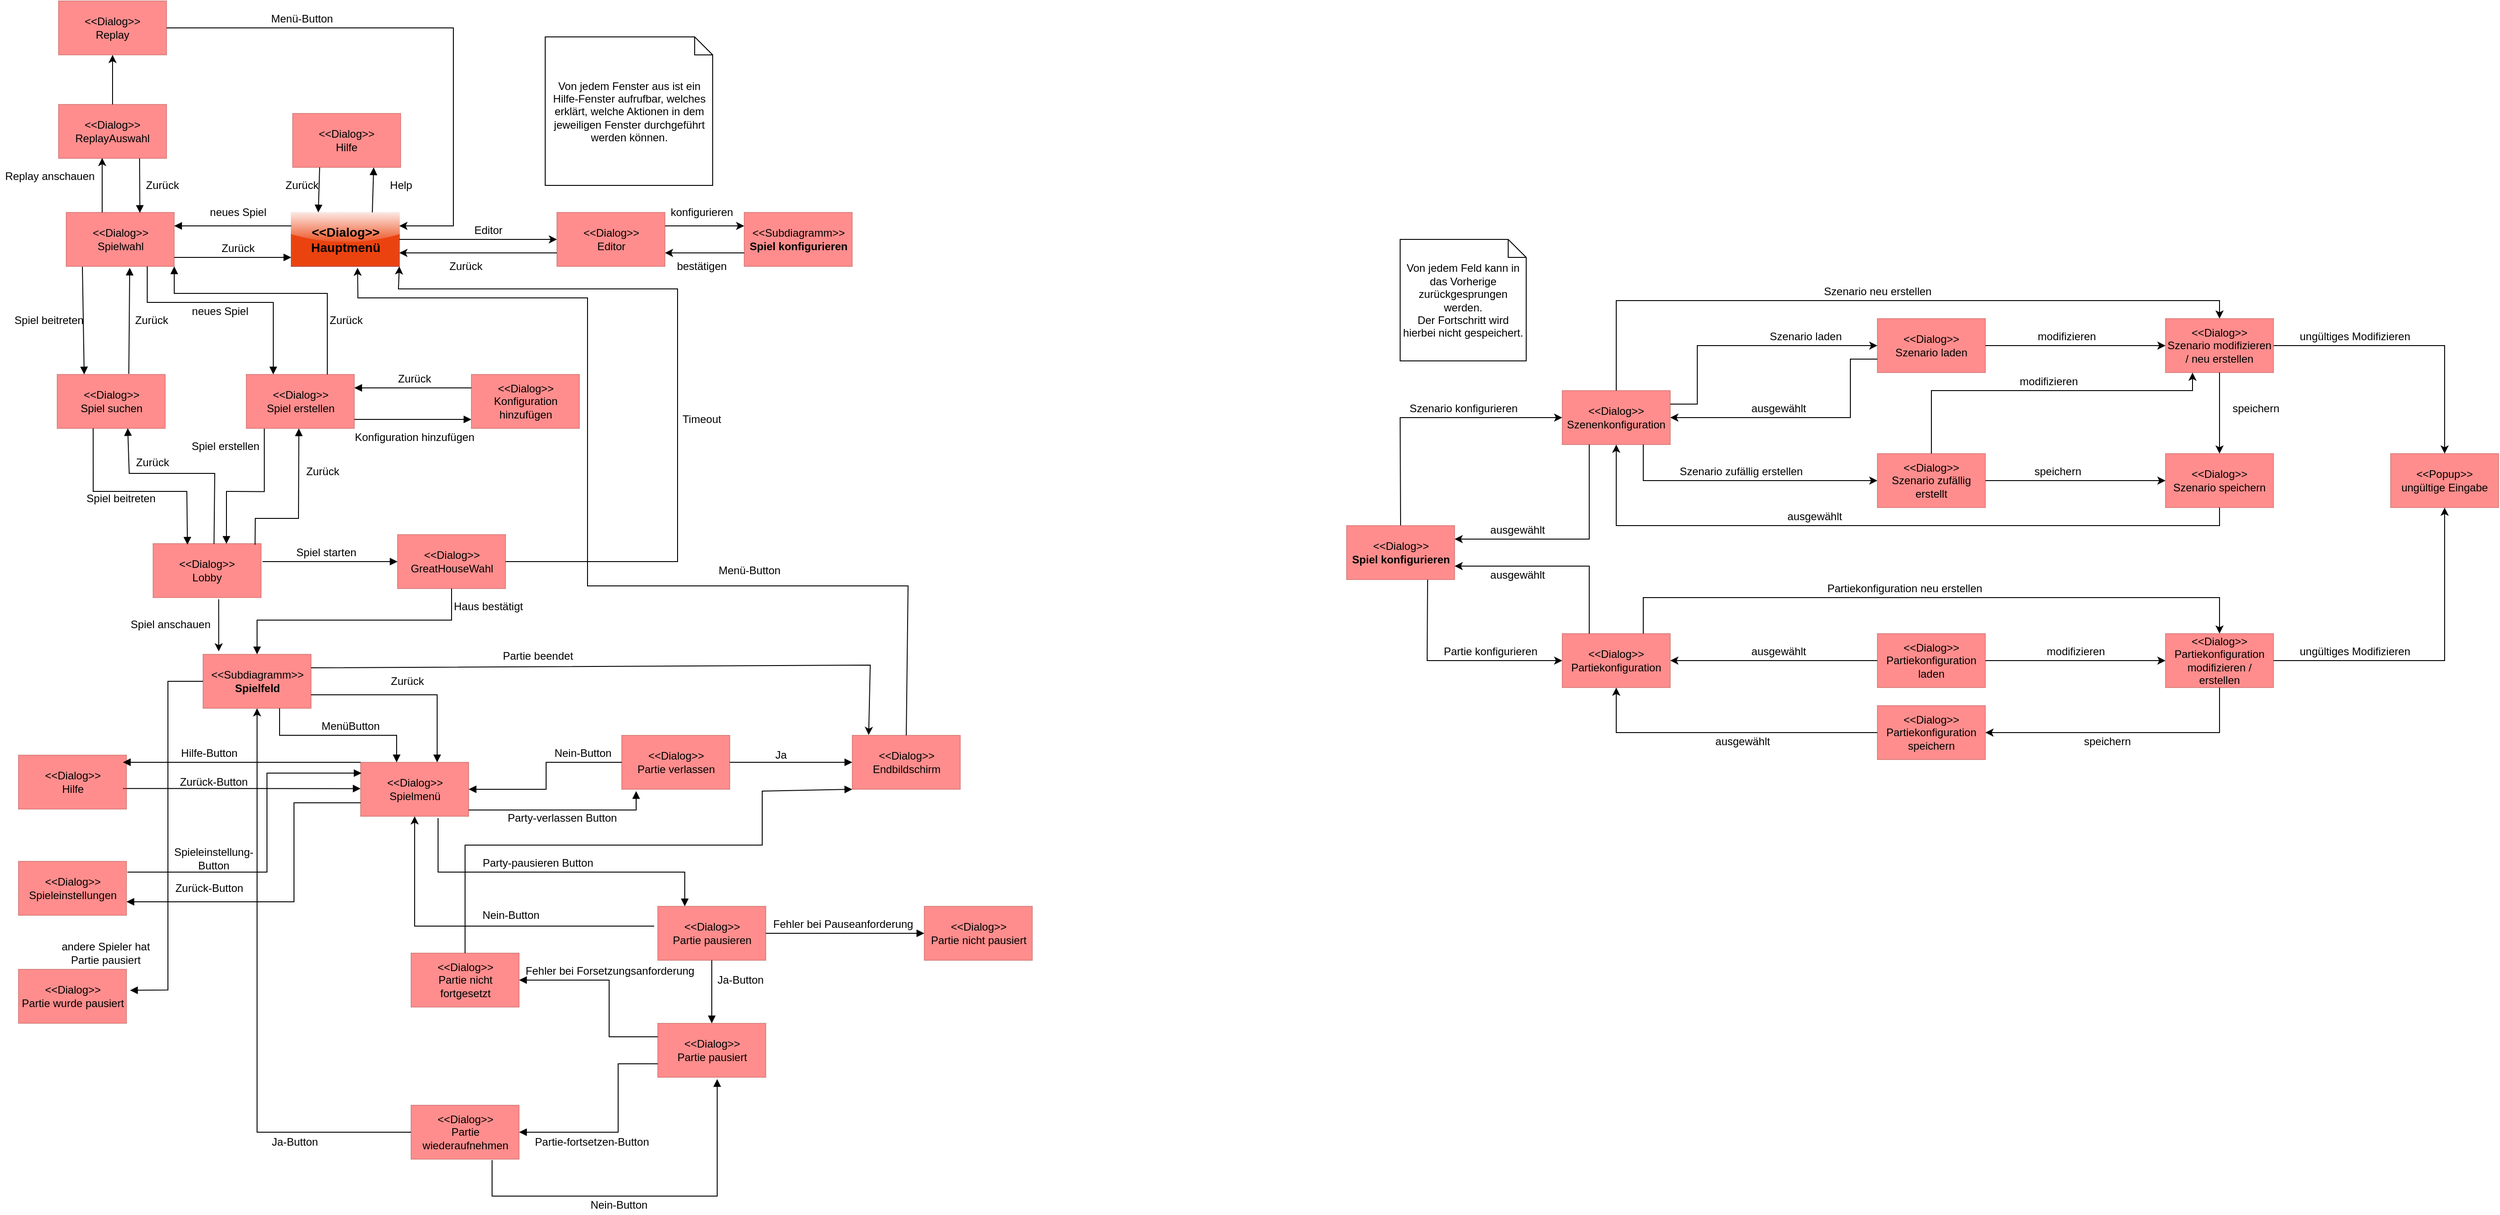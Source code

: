 <mxfile version="15.8.4" type="device" pages="3"><diagram id="C5RBs43oDa-KdzZeNtuy" name="Page-1"><mxGraphModel dx="2755" dy="2163" grid="1" gridSize="10" guides="1" tooltips="1" connect="1" arrows="1" fold="1" page="1" pageScale="1" pageWidth="827" pageHeight="1169" math="0" shadow="0"><root><mxCell id="WIyWlLk6GJQsqaUBKTNV-0"/><mxCell id="WIyWlLk6GJQsqaUBKTNV-1" parent="WIyWlLk6GJQsqaUBKTNV-0"/><mxCell id="rgj4ehiyqjzwyU72Wbsm-112" value="" style="endArrow=none;html=1;rounded=0;exitX=0;exitY=0;exitDx=0;exitDy=0;entryX=0.967;entryY=0.133;entryDx=0;entryDy=0;entryPerimeter=0;endFill=0;startArrow=block;startFill=1;" parent="WIyWlLk6GJQsqaUBKTNV-1" edge="1"><mxGeometry width="50" height="50" relative="1" as="geometry"><mxPoint x="475.5" y="895.19" as="sourcePoint"/><mxPoint x="211.54" y="895.17" as="targetPoint"/></mxGeometry></mxCell><mxCell id="rgj4ehiyqjzwyU72Wbsm-0" value="&amp;lt;&amp;lt;Dialog&amp;gt;&amp;gt;&lt;br&gt;Spielwahl" style="rounded=0;whiteSpace=wrap;html=1;fillColor=#FF1C1C;strokeColor=#b85450;opacity=50;" parent="WIyWlLk6GJQsqaUBKTNV-1" vertex="1"><mxGeometry x="148.5" y="255" width="120" height="60" as="geometry"/></mxCell><mxCell id="rgj4ehiyqjzwyU72Wbsm-8" value="&amp;lt;&amp;lt;Dialog&amp;gt;&amp;gt;&lt;br&gt;Spiel erstellen" style="rounded=0;whiteSpace=wrap;html=1;fillColor=#FF1C1C;strokeColor=#b85450;opacity=50;" parent="WIyWlLk6GJQsqaUBKTNV-1" vertex="1"><mxGeometry x="348.5" y="435" width="120" height="60" as="geometry"/></mxCell><mxCell id="rgj4ehiyqjzwyU72Wbsm-9" value="&amp;lt;&amp;lt;Dialog&amp;gt;&amp;gt;&lt;br&gt;Konfiguration hinzufügen" style="rounded=0;whiteSpace=wrap;html=1;fillColor=#FF1C1C;strokeColor=#b85450;opacity=50;" parent="WIyWlLk6GJQsqaUBKTNV-1" vertex="1"><mxGeometry x="598.5" y="435" width="120" height="60" as="geometry"/></mxCell><mxCell id="rgj4ehiyqjzwyU72Wbsm-10" value="&amp;lt;&amp;lt;Dialog&amp;gt;&amp;gt;&lt;br&gt;Spiel suchen" style="rounded=0;whiteSpace=wrap;html=1;fillColor=#FF1C1C;strokeColor=#b85450;opacity=50;" parent="WIyWlLk6GJQsqaUBKTNV-1" vertex="1"><mxGeometry x="138.5" y="435" width="120" height="60" as="geometry"/></mxCell><mxCell id="rgj4ehiyqjzwyU72Wbsm-11" value="&lt;font style=&quot;font-size: 14px&quot;&gt;&lt;b&gt;&amp;lt;&amp;lt;Dialog&amp;gt;&amp;gt;&lt;br&gt;Hauptmenü&lt;/b&gt;&lt;/font&gt;" style="rounded=0;whiteSpace=wrap;html=1;fillColor=#EB4310;strokeColor=#b85450;glass=1;sketch=0;shadow=0;" parent="WIyWlLk6GJQsqaUBKTNV-1" vertex="1"><mxGeometry x="398.5" y="255" width="120" height="60" as="geometry"/></mxCell><mxCell id="rgj4ehiyqjzwyU72Wbsm-12" value="&amp;lt;&amp;lt;Dialog&amp;gt;&amp;gt;&lt;br&gt;Lobby" style="rounded=0;whiteSpace=wrap;html=1;fillColor=#FF1C1C;strokeColor=#b85450;opacity=50;" parent="WIyWlLk6GJQsqaUBKTNV-1" vertex="1"><mxGeometry x="245" y="623" width="120" height="60" as="geometry"/></mxCell><mxCell id="rgj4ehiyqjzwyU72Wbsm-13" value="&amp;lt;&amp;lt;Dialog&amp;gt;&amp;gt;&lt;br&gt;Hilfe" style="rounded=0;whiteSpace=wrap;html=1;fillColor=#FF1C1C;strokeColor=#b85450;opacity=50;" parent="WIyWlLk6GJQsqaUBKTNV-1" vertex="1"><mxGeometry x="400" y="145" width="120" height="60" as="geometry"/></mxCell><mxCell id="rgj4ehiyqjzwyU72Wbsm-15" value="&amp;lt;&amp;lt;Subdiagramm&amp;gt;&amp;gt;&lt;br&gt;&lt;b&gt;Spielfeld&lt;/b&gt;" style="rounded=0;whiteSpace=wrap;html=1;fillColor=#FF1C1C;strokeColor=#b85450;opacity=50;" parent="WIyWlLk6GJQsqaUBKTNV-1" vertex="1"><mxGeometry x="300.5" y="746" width="120" height="60" as="geometry"/></mxCell><mxCell id="rgj4ehiyqjzwyU72Wbsm-18" value="" style="endArrow=block;html=1;rounded=0;exitX=0.25;exitY=1;exitDx=0;exitDy=0;entryX=0.25;entryY=0;entryDx=0;entryDy=0;endFill=1;" parent="WIyWlLk6GJQsqaUBKTNV-1" source="rgj4ehiyqjzwyU72Wbsm-13" target="rgj4ehiyqjzwyU72Wbsm-11" edge="1"><mxGeometry width="50" height="50" relative="1" as="geometry"><mxPoint x="458.5" y="185" as="sourcePoint"/><mxPoint x="508.5" y="135" as="targetPoint"/></mxGeometry></mxCell><mxCell id="rgj4ehiyqjzwyU72Wbsm-19" value="" style="endArrow=block;html=1;rounded=0;exitX=0.75;exitY=0;exitDx=0;exitDy=0;entryX=0.75;entryY=1;entryDx=0;entryDy=0;endFill=1;" parent="WIyWlLk6GJQsqaUBKTNV-1" source="rgj4ehiyqjzwyU72Wbsm-11" target="rgj4ehiyqjzwyU72Wbsm-13" edge="1"><mxGeometry width="50" height="50" relative="1" as="geometry"><mxPoint x="518.5" y="315" as="sourcePoint"/><mxPoint x="568.5" y="265" as="targetPoint"/></mxGeometry></mxCell><mxCell id="rgj4ehiyqjzwyU72Wbsm-20" value="Zurück" style="text;html=1;align=center;verticalAlign=middle;resizable=0;points=[];autosize=1;strokeColor=none;fillColor=none;" parent="WIyWlLk6GJQsqaUBKTNV-1" vertex="1"><mxGeometry x="385" y="215" width="50" height="20" as="geometry"/></mxCell><mxCell id="rgj4ehiyqjzwyU72Wbsm-21" value="Help" style="text;html=1;align=center;verticalAlign=middle;resizable=0;points=[];autosize=1;strokeColor=none;fillColor=none;" parent="WIyWlLk6GJQsqaUBKTNV-1" vertex="1"><mxGeometry x="500" y="215" width="40" height="20" as="geometry"/></mxCell><mxCell id="rgj4ehiyqjzwyU72Wbsm-22" value="" style="endArrow=block;html=1;rounded=0;entryX=1;entryY=0.25;entryDx=0;entryDy=0;exitX=0;exitY=0.25;exitDx=0;exitDy=0;endFill=1;" parent="WIyWlLk6GJQsqaUBKTNV-1" source="rgj4ehiyqjzwyU72Wbsm-11" target="rgj4ehiyqjzwyU72Wbsm-0" edge="1"><mxGeometry width="50" height="50" relative="1" as="geometry"><mxPoint x="518.5" y="315" as="sourcePoint"/><mxPoint x="568.5" y="265" as="targetPoint"/></mxGeometry></mxCell><mxCell id="rgj4ehiyqjzwyU72Wbsm-23" value="" style="endArrow=none;html=1;rounded=0;entryX=1;entryY=0.25;entryDx=0;entryDy=0;exitX=0;exitY=0.25;exitDx=0;exitDy=0;endFill=0;startArrow=block;startFill=1;" parent="WIyWlLk6GJQsqaUBKTNV-1" edge="1"><mxGeometry width="50" height="50" relative="1" as="geometry"><mxPoint x="398.5" y="305" as="sourcePoint"/><mxPoint x="268.5" y="305" as="targetPoint"/></mxGeometry></mxCell><mxCell id="rgj4ehiyqjzwyU72Wbsm-24" value="neues Spiel" style="text;html=1;align=center;verticalAlign=middle;resizable=0;points=[];autosize=1;strokeColor=none;fillColor=none;" parent="WIyWlLk6GJQsqaUBKTNV-1" vertex="1"><mxGeometry x="298.5" y="245" width="80" height="20" as="geometry"/></mxCell><mxCell id="rgj4ehiyqjzwyU72Wbsm-25" value="Zurück" style="text;html=1;align=center;verticalAlign=middle;resizable=0;points=[];autosize=1;strokeColor=none;fillColor=none;" parent="WIyWlLk6GJQsqaUBKTNV-1" vertex="1"><mxGeometry x="313.5" y="285" width="50" height="20" as="geometry"/></mxCell><mxCell id="rgj4ehiyqjzwyU72Wbsm-26" value="" style="endArrow=block;html=1;rounded=0;endFill=1;entryX=0.25;entryY=0;entryDx=0;entryDy=0;exitX=0.15;exitY=1.006;exitDx=0;exitDy=0;exitPerimeter=0;" parent="WIyWlLk6GJQsqaUBKTNV-1" source="rgj4ehiyqjzwyU72Wbsm-0" target="rgj4ehiyqjzwyU72Wbsm-10" edge="1"><mxGeometry width="50" height="50" relative="1" as="geometry"><mxPoint x="157.5" y="330" as="sourcePoint"/><mxPoint x="173.5" y="410" as="targetPoint"/></mxGeometry></mxCell><mxCell id="rgj4ehiyqjzwyU72Wbsm-27" value="" style="endArrow=block;html=1;rounded=0;endFill=1;entryX=0.588;entryY=1.024;entryDx=0;entryDy=0;entryPerimeter=0;exitX=0.663;exitY=-0.011;exitDx=0;exitDy=0;exitPerimeter=0;" parent="WIyWlLk6GJQsqaUBKTNV-1" source="rgj4ehiyqjzwyU72Wbsm-10" target="rgj4ehiyqjzwyU72Wbsm-0" edge="1"><mxGeometry width="50" height="50" relative="1" as="geometry"><mxPoint x="219.5" y="430" as="sourcePoint"/><mxPoint x="217.5" y="340" as="targetPoint"/></mxGeometry></mxCell><mxCell id="rgj4ehiyqjzwyU72Wbsm-28" value="Spiel beitreten" style="text;html=1;align=center;verticalAlign=middle;resizable=0;points=[];autosize=1;strokeColor=none;fillColor=none;" parent="WIyWlLk6GJQsqaUBKTNV-1" vertex="1"><mxGeometry x="83.5" y="365" width="90" height="20" as="geometry"/></mxCell><mxCell id="rgj4ehiyqjzwyU72Wbsm-29" value="Zurück" style="text;html=1;align=center;verticalAlign=middle;resizable=0;points=[];autosize=1;strokeColor=none;fillColor=none;" parent="WIyWlLk6GJQsqaUBKTNV-1" vertex="1"><mxGeometry x="217.5" y="365" width="50" height="20" as="geometry"/></mxCell><mxCell id="rgj4ehiyqjzwyU72Wbsm-30" value="" style="endArrow=block;html=1;rounded=0;exitX=0.75;exitY=1;exitDx=0;exitDy=0;entryX=0.25;entryY=0;entryDx=0;entryDy=0;endFill=1;" parent="WIyWlLk6GJQsqaUBKTNV-1" source="rgj4ehiyqjzwyU72Wbsm-0" edge="1"><mxGeometry width="50" height="50" relative="1" as="geometry"><mxPoint x="378.5" y="315" as="sourcePoint"/><mxPoint x="378.5" y="435" as="targetPoint"/><Array as="points"><mxPoint x="238.5" y="355"/><mxPoint x="378.5" y="355"/></Array></mxGeometry></mxCell><mxCell id="rgj4ehiyqjzwyU72Wbsm-31" value="" style="endArrow=block;html=1;rounded=0;exitX=0.75;exitY=0;exitDx=0;exitDy=0;endFill=1;entryX=1;entryY=1;entryDx=0;entryDy=0;" parent="WIyWlLk6GJQsqaUBKTNV-1" target="rgj4ehiyqjzwyU72Wbsm-0" edge="1"><mxGeometry width="50" height="50" relative="1" as="geometry"><mxPoint x="438.5" y="435" as="sourcePoint"/><mxPoint x="248.5" y="345" as="targetPoint"/><Array as="points"><mxPoint x="438.5" y="345"/><mxPoint x="268.5" y="345"/></Array></mxGeometry></mxCell><mxCell id="rgj4ehiyqjzwyU72Wbsm-32" value="neues Spiel" style="text;html=1;align=center;verticalAlign=middle;resizable=0;points=[];autosize=1;strokeColor=none;fillColor=none;" parent="WIyWlLk6GJQsqaUBKTNV-1" vertex="1"><mxGeometry x="278.5" y="355" width="80" height="20" as="geometry"/></mxCell><mxCell id="rgj4ehiyqjzwyU72Wbsm-33" value="Zurück" style="text;html=1;align=center;verticalAlign=middle;resizable=0;points=[];autosize=1;strokeColor=none;fillColor=none;" parent="WIyWlLk6GJQsqaUBKTNV-1" vertex="1"><mxGeometry x="433.5" y="365" width="50" height="20" as="geometry"/></mxCell><mxCell id="rgj4ehiyqjzwyU72Wbsm-39" value="" style="endArrow=block;html=1;rounded=0;entryX=1;entryY=0.25;entryDx=0;entryDy=0;exitX=0;exitY=0.25;exitDx=0;exitDy=0;endFill=1;" parent="WIyWlLk6GJQsqaUBKTNV-1" edge="1"><mxGeometry width="50" height="50" relative="1" as="geometry"><mxPoint x="598.5" y="450" as="sourcePoint"/><mxPoint x="468.5" y="450" as="targetPoint"/></mxGeometry></mxCell><mxCell id="rgj4ehiyqjzwyU72Wbsm-40" value="" style="endArrow=none;html=1;rounded=0;entryX=1;entryY=0.25;entryDx=0;entryDy=0;exitX=0;exitY=0.25;exitDx=0;exitDy=0;endFill=0;startArrow=block;startFill=1;" parent="WIyWlLk6GJQsqaUBKTNV-1" edge="1"><mxGeometry width="50" height="50" relative="1" as="geometry"><mxPoint x="598.5" y="485" as="sourcePoint"/><mxPoint x="468.5" y="485" as="targetPoint"/></mxGeometry></mxCell><mxCell id="rgj4ehiyqjzwyU72Wbsm-41" value="Konfiguration hinzufügen" style="text;html=1;align=center;verticalAlign=middle;resizable=0;points=[];autosize=1;strokeColor=none;fillColor=none;" parent="WIyWlLk6GJQsqaUBKTNV-1" vertex="1"><mxGeometry x="460" y="495" width="150" height="20" as="geometry"/></mxCell><mxCell id="rgj4ehiyqjzwyU72Wbsm-42" value="Zurück" style="text;html=1;align=center;verticalAlign=middle;resizable=0;points=[];autosize=1;strokeColor=none;fillColor=none;" parent="WIyWlLk6GJQsqaUBKTNV-1" vertex="1"><mxGeometry x="510" y="430" width="50" height="20" as="geometry"/></mxCell><mxCell id="rgj4ehiyqjzwyU72Wbsm-43" value="" style="endArrow=block;html=1;rounded=0;endFill=1;exitX=0.333;exitY=1;exitDx=0;exitDy=0;exitPerimeter=0;entryX=0.318;entryY=0.02;entryDx=0;entryDy=0;entryPerimeter=0;" parent="WIyWlLk6GJQsqaUBKTNV-1" source="rgj4ehiyqjzwyU72Wbsm-10" target="rgj4ehiyqjzwyU72Wbsm-12" edge="1"><mxGeometry width="50" height="50" relative="1" as="geometry"><mxPoint x="158.5" y="565" as="sourcePoint"/><mxPoint x="282.5" y="610" as="targetPoint"/><Array as="points"><mxPoint x="178.5" y="565"/><mxPoint x="282.5" y="565"/></Array></mxGeometry></mxCell><mxCell id="rgj4ehiyqjzwyU72Wbsm-44" value="" style="endArrow=block;html=1;rounded=0;endFill=1;entryX=0.653;entryY=0.995;entryDx=0;entryDy=0;entryPerimeter=0;exitX=0.564;exitY=0.007;exitDx=0;exitDy=0;exitPerimeter=0;" parent="WIyWlLk6GJQsqaUBKTNV-1" source="rgj4ehiyqjzwyU72Wbsm-12" target="rgj4ehiyqjzwyU72Wbsm-10" edge="1"><mxGeometry width="50" height="50" relative="1" as="geometry"><mxPoint x="313.5" y="600" as="sourcePoint"/><mxPoint x="198.5" y="545" as="targetPoint"/><Array as="points"><mxPoint x="313.5" y="545"/><mxPoint x="218.5" y="545"/></Array></mxGeometry></mxCell><mxCell id="rgj4ehiyqjzwyU72Wbsm-45" value="Zurück" style="text;html=1;align=center;verticalAlign=middle;resizable=0;points=[];autosize=1;strokeColor=none;fillColor=none;" parent="WIyWlLk6GJQsqaUBKTNV-1" vertex="1"><mxGeometry x="218.5" y="523" width="50" height="20" as="geometry"/></mxCell><mxCell id="rgj4ehiyqjzwyU72Wbsm-46" value="Spiel beitreten" style="text;html=1;align=center;verticalAlign=middle;resizable=0;points=[];autosize=1;strokeColor=none;fillColor=none;" parent="WIyWlLk6GJQsqaUBKTNV-1" vertex="1"><mxGeometry x="163.5" y="563" width="90" height="20" as="geometry"/></mxCell><mxCell id="rgj4ehiyqjzwyU72Wbsm-47" value="" style="endArrow=block;html=1;rounded=0;entryX=0.679;entryY=0.005;entryDx=0;entryDy=0;endFill=1;exitX=0.333;exitY=1;exitDx=0;exitDy=0;exitPerimeter=0;entryPerimeter=0;" parent="WIyWlLk6GJQsqaUBKTNV-1" target="rgj4ehiyqjzwyU72Wbsm-12" edge="1"><mxGeometry width="50" height="50" relative="1" as="geometry"><mxPoint x="368.5" y="495.3" as="sourcePoint"/><mxPoint x="472.54" y="665.3" as="targetPoint"/><Array as="points"><mxPoint x="368.54" y="565.3"/><mxPoint x="326.5" y="565"/></Array></mxGeometry></mxCell><mxCell id="rgj4ehiyqjzwyU72Wbsm-48" value="" style="endArrow=block;html=1;rounded=0;endFill=1;entryX=0.653;entryY=0.995;entryDx=0;entryDy=0;entryPerimeter=0;exitX=0.944;exitY=0.02;exitDx=0;exitDy=0;exitPerimeter=0;" parent="WIyWlLk6GJQsqaUBKTNV-1" source="rgj4ehiyqjzwyU72Wbsm-12" edge="1"><mxGeometry width="50" height="50" relative="1" as="geometry"><mxPoint x="387.5" y="620" as="sourcePoint"/><mxPoint x="406.9" y="495.0" as="targetPoint"/><Array as="points"><mxPoint x="358.5" y="595"/><mxPoint x="406.5" y="595"/></Array></mxGeometry></mxCell><mxCell id="rgj4ehiyqjzwyU72Wbsm-49" value="Zurück" style="text;html=1;align=center;verticalAlign=middle;resizable=0;points=[];autosize=1;strokeColor=none;fillColor=none;" parent="WIyWlLk6GJQsqaUBKTNV-1" vertex="1"><mxGeometry x="407.5" y="533" width="50" height="20" as="geometry"/></mxCell><mxCell id="rgj4ehiyqjzwyU72Wbsm-50" value="Spiel erstellen" style="text;html=1;align=center;verticalAlign=middle;resizable=0;points=[];autosize=1;strokeColor=none;fillColor=none;" parent="WIyWlLk6GJQsqaUBKTNV-1" vertex="1"><mxGeometry x="280" y="505" width="90" height="20" as="geometry"/></mxCell><mxCell id="rgj4ehiyqjzwyU72Wbsm-54" value="" style="endArrow=block;html=1;rounded=0;entryX=0;entryY=0.5;entryDx=0;entryDy=0;endFill=1;" parent="WIyWlLk6GJQsqaUBKTNV-1" target="rgj4ehiyqjzwyU72Wbsm-77" edge="1"><mxGeometry width="50" height="50" relative="1" as="geometry"><mxPoint x="366.5" y="643" as="sourcePoint"/><mxPoint x="366.5" y="763" as="targetPoint"/></mxGeometry></mxCell><mxCell id="rgj4ehiyqjzwyU72Wbsm-55" value="Spiel starten" style="text;html=1;align=center;verticalAlign=middle;resizable=0;points=[];autosize=1;strokeColor=none;fillColor=none;" parent="WIyWlLk6GJQsqaUBKTNV-1" vertex="1"><mxGeometry x="396.5" y="623" width="80" height="20" as="geometry"/></mxCell><mxCell id="rgj4ehiyqjzwyU72Wbsm-56" value="&amp;lt;&amp;lt;Dialog&amp;gt;&amp;gt;&lt;br&gt;Partie pausieren" style="rounded=0;whiteSpace=wrap;html=1;fillColor=#FF1C1C;strokeColor=#b85450;opacity=50;" parent="WIyWlLk6GJQsqaUBKTNV-1" vertex="1"><mxGeometry x="805.5" y="1026" width="120" height="60" as="geometry"/></mxCell><mxCell id="rgj4ehiyqjzwyU72Wbsm-57" value="&amp;lt;&amp;lt;Dialog&amp;gt;&amp;gt;&lt;br&gt;Spieleinstellungen" style="rounded=0;whiteSpace=wrap;html=1;fillColor=#FF1C1C;strokeColor=#b85450;opacity=50;" parent="WIyWlLk6GJQsqaUBKTNV-1" vertex="1"><mxGeometry x="95.5" y="976" width="120" height="60" as="geometry"/></mxCell><mxCell id="rgj4ehiyqjzwyU72Wbsm-58" value="&amp;lt;&amp;lt;Dialog&amp;gt;&amp;gt;&lt;br&gt;Hilfe" style="rounded=0;whiteSpace=wrap;html=1;fillColor=#FF1C1C;strokeColor=#b85450;opacity=50;" parent="WIyWlLk6GJQsqaUBKTNV-1" vertex="1"><mxGeometry x="95.5" y="858" width="120" height="60" as="geometry"/></mxCell><mxCell id="rgj4ehiyqjzwyU72Wbsm-63" value="&amp;lt;&amp;lt;Dialog&amp;gt;&amp;gt;&lt;br&gt;Spielmenü" style="rounded=0;whiteSpace=wrap;html=1;fillColor=#FF1C1C;strokeColor=#b85450;opacity=50;" parent="WIyWlLk6GJQsqaUBKTNV-1" vertex="1"><mxGeometry x="475.5" y="866" width="120" height="60" as="geometry"/></mxCell><mxCell id="rgj4ehiyqjzwyU72Wbsm-64" value="&amp;lt;&amp;lt;Dialog&amp;gt;&amp;gt;&lt;br&gt;Partie verlassen" style="rounded=0;whiteSpace=wrap;html=1;fillColor=#FF1C1C;strokeColor=#b85450;opacity=50;" parent="WIyWlLk6GJQsqaUBKTNV-1" vertex="1"><mxGeometry x="765.5" y="836" width="120" height="60" as="geometry"/></mxCell><mxCell id="rgj4ehiyqjzwyU72Wbsm-65" value="&amp;lt;&amp;lt;Dialog&amp;gt;&amp;gt;&lt;br&gt;Partie nicht fortgesetzt" style="rounded=0;whiteSpace=wrap;html=1;fillColor=#FF1C1C;strokeColor=#b85450;opacity=50;" parent="WIyWlLk6GJQsqaUBKTNV-1" vertex="1"><mxGeometry x="531.5" y="1078" width="120" height="60" as="geometry"/></mxCell><mxCell id="rgj4ehiyqjzwyU72Wbsm-66" value="&amp;lt;&amp;lt;Dialog&amp;gt;&amp;gt;&lt;br&gt;Partie wiederaufnehmen" style="rounded=0;whiteSpace=wrap;html=1;fillColor=#FF1C1C;strokeColor=#b85450;opacity=50;" parent="WIyWlLk6GJQsqaUBKTNV-1" vertex="1"><mxGeometry x="531.5" y="1247" width="120" height="60" as="geometry"/></mxCell><mxCell id="rgj4ehiyqjzwyU72Wbsm-67" value="&amp;lt;&amp;lt;Dialog&amp;gt;&amp;gt;&lt;br&gt;Partie nicht pausiert" style="rounded=0;whiteSpace=wrap;html=1;fillColor=#FF1C1C;strokeColor=#b85450;opacity=50;" parent="WIyWlLk6GJQsqaUBKTNV-1" vertex="1"><mxGeometry x="1101.5" y="1026" width="120" height="60" as="geometry"/></mxCell><mxCell id="rgj4ehiyqjzwyU72Wbsm-68" value="&amp;lt;&amp;lt;Dialog&amp;gt;&amp;gt;&lt;br&gt;Partie pausiert" style="rounded=0;whiteSpace=wrap;html=1;fillColor=#FF1C1C;strokeColor=#b85450;opacity=50;" parent="WIyWlLk6GJQsqaUBKTNV-1" vertex="1"><mxGeometry x="805.5" y="1156" width="120" height="60" as="geometry"/></mxCell><mxCell id="rgj4ehiyqjzwyU72Wbsm-69" value="&amp;lt;&amp;lt;Dialog&amp;gt;&amp;gt;&lt;br&gt;Endbildschirm" style="rounded=0;whiteSpace=wrap;html=1;fillColor=#FF1C1C;strokeColor=#b85450;opacity=50;" parent="WIyWlLk6GJQsqaUBKTNV-1" vertex="1"><mxGeometry x="1021.5" y="836" width="120" height="60" as="geometry"/></mxCell><mxCell id="rgj4ehiyqjzwyU72Wbsm-70" value="&amp;lt;&amp;lt;Dialog&amp;gt;&amp;gt;&lt;br&gt;Partie wurde pausiert" style="rounded=0;whiteSpace=wrap;html=1;fillColor=#FF1C1C;strokeColor=#b85450;opacity=50;" parent="WIyWlLk6GJQsqaUBKTNV-1" vertex="1"><mxGeometry x="95.5" y="1096" width="120" height="60" as="geometry"/></mxCell><mxCell id="rgj4ehiyqjzwyU72Wbsm-73" value="" style="endArrow=block;html=1;rounded=0;endFill=1;" parent="WIyWlLk6GJQsqaUBKTNV-1" edge="1"><mxGeometry width="50" height="50" relative="1" as="geometry"><mxPoint x="385.5" y="806" as="sourcePoint"/><mxPoint x="515.5" y="866" as="targetPoint"/><Array as="points"><mxPoint x="385.5" y="836"/><mxPoint x="515.5" y="836"/></Array></mxGeometry></mxCell><mxCell id="rgj4ehiyqjzwyU72Wbsm-75" value="MenüButton" style="text;html=1;align=center;verticalAlign=middle;resizable=0;points=[];autosize=1;strokeColor=none;fillColor=none;" parent="WIyWlLk6GJQsqaUBKTNV-1" vertex="1"><mxGeometry x="424" y="816" width="80" height="20" as="geometry"/></mxCell><mxCell id="rgj4ehiyqjzwyU72Wbsm-76" value="" style="endArrow=block;html=1;rounded=0;exitX=0;exitY=0.5;exitDx=0;exitDy=0;endFill=1;" parent="WIyWlLk6GJQsqaUBKTNV-1" source="rgj4ehiyqjzwyU72Wbsm-64" edge="1"><mxGeometry width="50" height="50" relative="1" as="geometry"><mxPoint x="605.5" y="786" as="sourcePoint"/><mxPoint x="595.5" y="896" as="targetPoint"/><Array as="points"><mxPoint x="681.5" y="866"/><mxPoint x="681.5" y="896"/></Array></mxGeometry></mxCell><mxCell id="rgj4ehiyqjzwyU72Wbsm-77" value="&amp;lt;&amp;lt;Dialog&amp;gt;&amp;gt;&lt;br&gt;GreatHouseWahl" style="rounded=0;whiteSpace=wrap;html=1;fillColor=#FF1C1C;strokeColor=#b85450;opacity=50;" parent="WIyWlLk6GJQsqaUBKTNV-1" vertex="1"><mxGeometry x="516.5" y="613" width="120" height="60" as="geometry"/></mxCell><mxCell id="rgj4ehiyqjzwyU72Wbsm-78" value="" style="endArrow=block;html=1;rounded=0;entryX=0.5;entryY=0;entryDx=0;entryDy=0;endFill=1;exitX=0.5;exitY=1;exitDx=0;exitDy=0;" parent="WIyWlLk6GJQsqaUBKTNV-1" source="rgj4ehiyqjzwyU72Wbsm-77" target="rgj4ehiyqjzwyU72Wbsm-15" edge="1"><mxGeometry width="50" height="50" relative="1" as="geometry"><mxPoint x="419.5" y="738" as="sourcePoint"/><mxPoint x="569.5" y="738" as="targetPoint"/><Array as="points"><mxPoint x="576.5" y="708"/><mxPoint x="360.5" y="708"/></Array></mxGeometry></mxCell><mxCell id="rgj4ehiyqjzwyU72Wbsm-79" value="Haus bestätigt" style="text;html=1;align=center;verticalAlign=middle;resizable=0;points=[];autosize=1;strokeColor=none;fillColor=none;" parent="WIyWlLk6GJQsqaUBKTNV-1" vertex="1"><mxGeometry x="571.5" y="683" width="90" height="20" as="geometry"/></mxCell><mxCell id="rgj4ehiyqjzwyU72Wbsm-80" value="" style="endArrow=block;html=1;rounded=0;endFill=1;exitX=1;exitY=0.75;exitDx=0;exitDy=0;" parent="WIyWlLk6GJQsqaUBKTNV-1" source="rgj4ehiyqjzwyU72Wbsm-15" edge="1"><mxGeometry width="50" height="50" relative="1" as="geometry"><mxPoint x="430.5" y="806" as="sourcePoint"/><mxPoint x="560.5" y="866" as="targetPoint"/><Array as="points"><mxPoint x="560.5" y="791"/></Array></mxGeometry></mxCell><mxCell id="rgj4ehiyqjzwyU72Wbsm-81" value="Zurück" style="text;html=1;align=center;verticalAlign=middle;resizable=0;points=[];autosize=1;strokeColor=none;fillColor=none;" parent="WIyWlLk6GJQsqaUBKTNV-1" vertex="1"><mxGeometry x="501.5" y="766" width="50" height="20" as="geometry"/></mxCell><mxCell id="rgj4ehiyqjzwyU72Wbsm-82" value="Nein-Button" style="text;html=1;align=center;verticalAlign=middle;resizable=0;points=[];autosize=1;strokeColor=none;fillColor=none;" parent="WIyWlLk6GJQsqaUBKTNV-1" vertex="1"><mxGeometry x="681.5" y="846" width="80" height="20" as="geometry"/></mxCell><mxCell id="rgj4ehiyqjzwyU72Wbsm-83" value="" style="endArrow=none;html=1;rounded=0;exitX=0;exitY=0.5;exitDx=0;exitDy=0;entryX=1;entryY=0.5;entryDx=0;entryDy=0;endFill=0;startArrow=block;startFill=1;" parent="WIyWlLk6GJQsqaUBKTNV-1" source="rgj4ehiyqjzwyU72Wbsm-69" target="rgj4ehiyqjzwyU72Wbsm-64" edge="1"><mxGeometry width="50" height="50" relative="1" as="geometry"><mxPoint x="925.5" y="851" as="sourcePoint"/><mxPoint x="975.5" y="801" as="targetPoint"/></mxGeometry></mxCell><mxCell id="rgj4ehiyqjzwyU72Wbsm-85" value="" style="endArrow=none;html=1;rounded=0;endFill=0;startArrow=block;startFill=1;" parent="WIyWlLk6GJQsqaUBKTNV-1" edge="1"><mxGeometry width="50" height="50" relative="1" as="geometry"><mxPoint x="781.5" y="898" as="sourcePoint"/><mxPoint x="595.5" y="919" as="targetPoint"/><Array as="points"><mxPoint x="781.5" y="919"/><mxPoint x="681.5" y="919"/></Array></mxGeometry></mxCell><mxCell id="rgj4ehiyqjzwyU72Wbsm-86" value="Party-verlassen Button" style="text;html=1;align=center;verticalAlign=middle;resizable=0;points=[];autosize=1;strokeColor=none;fillColor=none;" parent="WIyWlLk6GJQsqaUBKTNV-1" vertex="1"><mxGeometry x="628.5" y="918" width="140" height="20" as="geometry"/></mxCell><mxCell id="rgj4ehiyqjzwyU72Wbsm-87" value="" style="endArrow=block;html=1;rounded=0;entryX=0.25;entryY=0;entryDx=0;entryDy=0;endFill=1;" parent="WIyWlLk6GJQsqaUBKTNV-1" target="rgj4ehiyqjzwyU72Wbsm-56" edge="1"><mxGeometry width="50" height="50" relative="1" as="geometry"><mxPoint x="561.5" y="928" as="sourcePoint"/><mxPoint x="881.5" y="988" as="targetPoint"/><Array as="points"><mxPoint x="561.5" y="988"/><mxPoint x="835.5" y="988"/></Array></mxGeometry></mxCell><mxCell id="rgj4ehiyqjzwyU72Wbsm-88" value="Party-pausieren Button" style="text;html=1;align=center;verticalAlign=middle;resizable=0;points=[];autosize=1;strokeColor=none;fillColor=none;" parent="WIyWlLk6GJQsqaUBKTNV-1" vertex="1"><mxGeometry x="601.5" y="968" width="140" height="20" as="geometry"/></mxCell><mxCell id="rgj4ehiyqjzwyU72Wbsm-89" value="" style="endArrow=classic;html=1;rounded=0;entryX=0.5;entryY=1;entryDx=0;entryDy=0;" parent="WIyWlLk6GJQsqaUBKTNV-1" target="rgj4ehiyqjzwyU72Wbsm-63" edge="1"><mxGeometry width="50" height="50" relative="1" as="geometry"><mxPoint x="801.5" y="1048" as="sourcePoint"/><mxPoint x="531.5" y="1048" as="targetPoint"/><Array as="points"><mxPoint x="535.5" y="1048"/></Array></mxGeometry></mxCell><mxCell id="rgj4ehiyqjzwyU72Wbsm-90" value="Nein-Button" style="text;html=1;align=center;verticalAlign=middle;resizable=0;points=[];autosize=1;strokeColor=none;fillColor=none;" parent="WIyWlLk6GJQsqaUBKTNV-1" vertex="1"><mxGeometry x="601.5" y="1026" width="80" height="20" as="geometry"/></mxCell><mxCell id="rgj4ehiyqjzwyU72Wbsm-91" value="" style="endArrow=block;html=1;rounded=0;exitX=1;exitY=0.5;exitDx=0;exitDy=0;entryX=0;entryY=0.5;entryDx=0;entryDy=0;endFill=1;" parent="WIyWlLk6GJQsqaUBKTNV-1" source="rgj4ehiyqjzwyU72Wbsm-56" target="rgj4ehiyqjzwyU72Wbsm-67" edge="1"><mxGeometry width="50" height="50" relative="1" as="geometry"><mxPoint x="981.5" y="1118" as="sourcePoint"/><mxPoint x="1031.5" y="1068" as="targetPoint"/></mxGeometry></mxCell><mxCell id="rgj4ehiyqjzwyU72Wbsm-92" value="Fehler bei Pauseanforderung" style="text;html=1;align=center;verticalAlign=middle;resizable=0;points=[];autosize=1;strokeColor=none;fillColor=none;" parent="WIyWlLk6GJQsqaUBKTNV-1" vertex="1"><mxGeometry x="925.5" y="1036" width="170" height="20" as="geometry"/></mxCell><mxCell id="rgj4ehiyqjzwyU72Wbsm-93" value="" style="endArrow=block;html=1;rounded=0;entryX=0.5;entryY=0;entryDx=0;entryDy=0;endFill=1;exitX=0.5;exitY=1;exitDx=0;exitDy=0;" parent="WIyWlLk6GJQsqaUBKTNV-1" source="rgj4ehiyqjzwyU72Wbsm-56" target="rgj4ehiyqjzwyU72Wbsm-68" edge="1"><mxGeometry width="50" height="50" relative="1" as="geometry"><mxPoint x="847.5" y="1130" as="sourcePoint"/><mxPoint x="1031.5" y="1128" as="targetPoint"/></mxGeometry></mxCell><mxCell id="rgj4ehiyqjzwyU72Wbsm-94" value="Ja-Button" style="text;html=1;align=center;verticalAlign=middle;resizable=0;points=[];autosize=1;strokeColor=none;fillColor=none;" parent="WIyWlLk6GJQsqaUBKTNV-1" vertex="1"><mxGeometry x="861.5" y="1098" width="70" height="20" as="geometry"/></mxCell><mxCell id="rgj4ehiyqjzwyU72Wbsm-95" value="" style="endArrow=block;html=1;rounded=0;exitX=0;exitY=0.25;exitDx=0;exitDy=0;entryX=1;entryY=0.5;entryDx=0;entryDy=0;endFill=1;" parent="WIyWlLk6GJQsqaUBKTNV-1" source="rgj4ehiyqjzwyU72Wbsm-68" target="rgj4ehiyqjzwyU72Wbsm-65" edge="1"><mxGeometry width="50" height="50" relative="1" as="geometry"><mxPoint x="768.5" y="1178" as="sourcePoint"/><mxPoint x="731.5" y="1108" as="targetPoint"/><Array as="points"><mxPoint x="751.5" y="1171"/><mxPoint x="751.5" y="1108"/></Array></mxGeometry></mxCell><mxCell id="rgj4ehiyqjzwyU72Wbsm-96" value="Fehler bei Forsetzungsanforderung" style="text;html=1;align=center;verticalAlign=middle;resizable=0;points=[];autosize=1;strokeColor=none;fillColor=none;" parent="WIyWlLk6GJQsqaUBKTNV-1" vertex="1"><mxGeometry x="651.5" y="1088" width="200" height="20" as="geometry"/></mxCell><mxCell id="rgj4ehiyqjzwyU72Wbsm-97" value="" style="endArrow=block;html=1;rounded=0;exitX=0;exitY=0.75;exitDx=0;exitDy=0;entryX=1;entryY=0.5;entryDx=0;entryDy=0;endFill=1;" parent="WIyWlLk6GJQsqaUBKTNV-1" source="rgj4ehiyqjzwyU72Wbsm-68" target="rgj4ehiyqjzwyU72Wbsm-66" edge="1"><mxGeometry width="50" height="50" relative="1" as="geometry"><mxPoint x="981.5" y="1338" as="sourcePoint"/><mxPoint x="731.5" y="1201" as="targetPoint"/><Array as="points"><mxPoint x="761.5" y="1201"/><mxPoint x="761.5" y="1277"/></Array></mxGeometry></mxCell><mxCell id="rgj4ehiyqjzwyU72Wbsm-98" value="Partie-fortsetzen-Button" style="text;html=1;align=center;verticalAlign=middle;resizable=0;points=[];autosize=1;strokeColor=none;fillColor=none;" parent="WIyWlLk6GJQsqaUBKTNV-1" vertex="1"><mxGeometry x="661.5" y="1278" width="140" height="20" as="geometry"/></mxCell><mxCell id="rgj4ehiyqjzwyU72Wbsm-99" value="" style="endArrow=block;html=1;rounded=0;endFill=1;" parent="WIyWlLk6GJQsqaUBKTNV-1" edge="1"><mxGeometry width="50" height="50" relative="1" as="geometry"><mxPoint x="621.5" y="1308" as="sourcePoint"/><mxPoint x="871.5" y="1218" as="targetPoint"/><Array as="points"><mxPoint x="621.5" y="1348"/><mxPoint x="871.5" y="1348"/></Array></mxGeometry></mxCell><mxCell id="rgj4ehiyqjzwyU72Wbsm-100" value="Nein-Button" style="text;html=1;align=center;verticalAlign=middle;resizable=0;points=[];autosize=1;strokeColor=none;fillColor=none;" parent="WIyWlLk6GJQsqaUBKTNV-1" vertex="1"><mxGeometry x="721.5" y="1348" width="80" height="20" as="geometry"/></mxCell><mxCell id="rgj4ehiyqjzwyU72Wbsm-101" value="" style="endArrow=classic;html=1;rounded=0;exitX=0;exitY=0.5;exitDx=0;exitDy=0;entryX=0.5;entryY=1;entryDx=0;entryDy=0;" parent="WIyWlLk6GJQsqaUBKTNV-1" source="rgj4ehiyqjzwyU72Wbsm-66" target="rgj4ehiyqjzwyU72Wbsm-15" edge="1"><mxGeometry width="50" height="50" relative="1" as="geometry"><mxPoint x="591.5" y="1158" as="sourcePoint"/><mxPoint x="331.5" y="1307" as="targetPoint"/><Array as="points"><mxPoint x="360.5" y="1277"/></Array></mxGeometry></mxCell><mxCell id="rgj4ehiyqjzwyU72Wbsm-102" value="Ja-Button" style="text;html=1;align=center;verticalAlign=middle;resizable=0;points=[];autosize=1;strokeColor=none;fillColor=none;" parent="WIyWlLk6GJQsqaUBKTNV-1" vertex="1"><mxGeometry x="366.5" y="1278" width="70" height="20" as="geometry"/></mxCell><mxCell id="rgj4ehiyqjzwyU72Wbsm-104" value="" style="endArrow=block;html=1;rounded=0;exitX=0;exitY=0.5;exitDx=0;exitDy=0;entryX=1.033;entryY=0.389;entryDx=0;entryDy=0;entryPerimeter=0;endFill=1;" parent="WIyWlLk6GJQsqaUBKTNV-1" source="rgj4ehiyqjzwyU72Wbsm-15" target="rgj4ehiyqjzwyU72Wbsm-70" edge="1"><mxGeometry width="50" height="50" relative="1" as="geometry"><mxPoint x="181.5" y="766" as="sourcePoint"/><mxPoint x="261.5" y="1168" as="targetPoint"/><Array as="points"><mxPoint x="261.5" y="776"/><mxPoint x="261.5" y="1119"/></Array></mxGeometry></mxCell><mxCell id="rgj4ehiyqjzwyU72Wbsm-105" value="andere Spieler hat&lt;br&gt;Partie pausiert" style="text;html=1;align=center;verticalAlign=middle;resizable=0;points=[];autosize=1;strokeColor=none;fillColor=none;" parent="WIyWlLk6GJQsqaUBKTNV-1" vertex="1"><mxGeometry x="136.5" y="1063" width="110" height="30" as="geometry"/></mxCell><mxCell id="rgj4ehiyqjzwyU72Wbsm-106" value="" style="endArrow=block;html=1;rounded=0;exitX=0;exitY=0.75;exitDx=0;exitDy=0;entryX=1;entryY=0.75;entryDx=0;entryDy=0;endFill=1;" parent="WIyWlLk6GJQsqaUBKTNV-1" source="rgj4ehiyqjzwyU72Wbsm-63" target="rgj4ehiyqjzwyU72Wbsm-57" edge="1"><mxGeometry width="50" height="50" relative="1" as="geometry"><mxPoint x="374" y="953" as="sourcePoint"/><mxPoint x="424" y="903" as="targetPoint"/><Array as="points"><mxPoint x="401.5" y="911"/><mxPoint x="401.5" y="1021"/></Array></mxGeometry></mxCell><mxCell id="rgj4ehiyqjzwyU72Wbsm-107" value="Zurück-Button" style="text;html=1;align=center;verticalAlign=middle;resizable=0;points=[];autosize=1;strokeColor=none;fillColor=none;" parent="WIyWlLk6GJQsqaUBKTNV-1" vertex="1"><mxGeometry x="261.5" y="996" width="90" height="20" as="geometry"/></mxCell><mxCell id="rgj4ehiyqjzwyU72Wbsm-108" value="" style="endArrow=none;html=1;rounded=0;exitX=0;exitY=0.75;exitDx=0;exitDy=0;entryX=1;entryY=0.75;entryDx=0;entryDy=0;endFill=0;startArrow=block;startFill=1;" parent="WIyWlLk6GJQsqaUBKTNV-1" edge="1"><mxGeometry width="50" height="50" relative="1" as="geometry"><mxPoint x="476.5" y="878" as="sourcePoint"/><mxPoint x="216.5" y="988" as="targetPoint"/><Array as="points"><mxPoint x="371.5" y="878"/><mxPoint x="371.5" y="988"/></Array></mxGeometry></mxCell><mxCell id="rgj4ehiyqjzwyU72Wbsm-109" value="Spieleinstellung-&lt;br&gt;Button" style="text;html=1;align=center;verticalAlign=middle;resizable=0;points=[];autosize=1;strokeColor=none;fillColor=none;" parent="WIyWlLk6GJQsqaUBKTNV-1" vertex="1"><mxGeometry x="261.5" y="958" width="100" height="30" as="geometry"/></mxCell><mxCell id="rgj4ehiyqjzwyU72Wbsm-110" value="" style="endArrow=block;html=1;rounded=0;exitX=0;exitY=0;exitDx=0;exitDy=0;entryX=0.967;entryY=0.133;entryDx=0;entryDy=0;entryPerimeter=0;endFill=1;" parent="WIyWlLk6GJQsqaUBKTNV-1" source="rgj4ehiyqjzwyU72Wbsm-63" target="rgj4ehiyqjzwyU72Wbsm-58" edge="1"><mxGeometry width="50" height="50" relative="1" as="geometry"><mxPoint x="271.5" y="896" as="sourcePoint"/><mxPoint x="221.5" y="866" as="targetPoint"/></mxGeometry></mxCell><mxCell id="rgj4ehiyqjzwyU72Wbsm-111" value="Hilfe-Button" style="text;html=1;align=center;verticalAlign=middle;resizable=0;points=[];autosize=1;strokeColor=none;fillColor=none;" parent="WIyWlLk6GJQsqaUBKTNV-1" vertex="1"><mxGeometry x="266.5" y="846" width="80" height="20" as="geometry"/></mxCell><mxCell id="rgj4ehiyqjzwyU72Wbsm-113" value="Zurück-Button" style="text;html=1;align=center;verticalAlign=middle;resizable=0;points=[];autosize=1;strokeColor=none;fillColor=none;" parent="WIyWlLk6GJQsqaUBKTNV-1" vertex="1"><mxGeometry x="266.5" y="878" width="90" height="20" as="geometry"/></mxCell><mxCell id="rgj4ehiyqjzwyU72Wbsm-114" value="&amp;lt;&amp;lt;Subdiagramm&amp;gt;&amp;gt;&lt;br&gt;&lt;b&gt;Spiel konfigurieren&lt;/b&gt;" style="rounded=0;whiteSpace=wrap;html=1;fillColor=#FF1C1C;strokeColor=#b85450;opacity=50;" parent="WIyWlLk6GJQsqaUBKTNV-1" vertex="1"><mxGeometry x="901.5" y="255" width="120" height="60" as="geometry"/></mxCell><mxCell id="rgj4ehiyqjzwyU72Wbsm-115" value="konfigurieren" style="text;html=1;align=center;verticalAlign=middle;resizable=0;points=[];autosize=1;strokeColor=none;fillColor=none;" parent="WIyWlLk6GJQsqaUBKTNV-1" vertex="1"><mxGeometry x="813.5" y="245" width="80" height="20" as="geometry"/></mxCell><mxCell id="rgj4ehiyqjzwyU72Wbsm-116" value="" style="endArrow=classic;html=1;rounded=0;entryX=0;entryY=0.25;entryDx=0;entryDy=0;exitX=1;exitY=0.25;exitDx=0;exitDy=0;" parent="WIyWlLk6GJQsqaUBKTNV-1" source="wdEDThHQ0Yesyvl2LfAF-7" target="rgj4ehiyqjzwyU72Wbsm-114" edge="1"><mxGeometry x="0.091" y="10" width="50" height="50" relative="1" as="geometry"><mxPoint x="783.5" y="460" as="sourcePoint"/><mxPoint x="893.5" y="460" as="targetPoint"/><mxPoint as="offset"/></mxGeometry></mxCell><mxCell id="rgj4ehiyqjzwyU72Wbsm-117" value="&amp;lt;&amp;lt;Dialog&amp;gt;&amp;gt;&lt;br&gt;Szenenkonfiguration" style="rounded=0;whiteSpace=wrap;html=1;fillColor=#FF1C1C;strokeColor=#b85450;opacity=50;" parent="WIyWlLk6GJQsqaUBKTNV-1" vertex="1"><mxGeometry x="1810" y="453" width="120" height="60" as="geometry"/></mxCell><mxCell id="rgj4ehiyqjzwyU72Wbsm-118" value="" style="endArrow=classic;html=1;rounded=0;entryX=0;entryY=0.5;entryDx=0;entryDy=0;exitX=0.5;exitY=0;exitDx=0;exitDy=0;" parent="WIyWlLk6GJQsqaUBKTNV-1" source="wdEDThHQ0Yesyvl2LfAF-0" target="rgj4ehiyqjzwyU72Wbsm-117" edge="1"><mxGeometry width="50" height="50" relative="1" as="geometry"><mxPoint x="1630" y="603" as="sourcePoint"/><mxPoint x="2020" y="593" as="targetPoint"/><Array as="points"><mxPoint x="1630" y="483"/></Array></mxGeometry></mxCell><mxCell id="rgj4ehiyqjzwyU72Wbsm-119" value="Szenario konfigurieren" style="text;html=1;align=center;verticalAlign=middle;resizable=0;points=[];autosize=1;strokeColor=none;fillColor=none;" parent="WIyWlLk6GJQsqaUBKTNV-1" vertex="1"><mxGeometry x="1630" y="463" width="140" height="20" as="geometry"/></mxCell><mxCell id="rgj4ehiyqjzwyU72Wbsm-120" value="" style="endArrow=classic;html=1;rounded=0;exitX=0;exitY=0.75;exitDx=0;exitDy=0;entryX=1;entryY=0.75;entryDx=0;entryDy=0;" parent="WIyWlLk6GJQsqaUBKTNV-1" source="rgj4ehiyqjzwyU72Wbsm-114" target="wdEDThHQ0Yesyvl2LfAF-7" edge="1"><mxGeometry width="50" height="50" relative="1" as="geometry"><mxPoint x="1294" y="550" as="sourcePoint"/><mxPoint x="783.5" y="485" as="targetPoint"/></mxGeometry></mxCell><mxCell id="rgj4ehiyqjzwyU72Wbsm-122" value="" style="endArrow=classic;html=1;rounded=0;exitX=0.25;exitY=1;exitDx=0;exitDy=0;entryX=1;entryY=0.25;entryDx=0;entryDy=0;" parent="WIyWlLk6GJQsqaUBKTNV-1" source="rgj4ehiyqjzwyU72Wbsm-117" target="wdEDThHQ0Yesyvl2LfAF-0" edge="1"><mxGeometry width="50" height="50" relative="1" as="geometry"><mxPoint x="1970" y="693" as="sourcePoint"/><mxPoint x="1690" y="618" as="targetPoint"/><Array as="points"><mxPoint x="1840" y="618"/></Array></mxGeometry></mxCell><mxCell id="rgj4ehiyqjzwyU72Wbsm-123" value="ausgewählt" style="text;html=1;align=center;verticalAlign=middle;resizable=0;points=[];autosize=1;strokeColor=none;fillColor=none;" parent="WIyWlLk6GJQsqaUBKTNV-1" vertex="1"><mxGeometry x="1720" y="598" width="80" height="20" as="geometry"/></mxCell><mxCell id="rgj4ehiyqjzwyU72Wbsm-124" value="&amp;lt;&amp;lt;Dialog&amp;gt;&amp;gt;&lt;br&gt;Partiekonfiguration" style="rounded=0;whiteSpace=wrap;html=1;fillColor=#FF1C1C;strokeColor=#b85450;opacity=50;" parent="WIyWlLk6GJQsqaUBKTNV-1" vertex="1"><mxGeometry x="1810" y="723" width="120" height="60" as="geometry"/></mxCell><mxCell id="rgj4ehiyqjzwyU72Wbsm-125" value="" style="endArrow=classic;html=1;rounded=0;exitX=0.75;exitY=1;exitDx=0;exitDy=0;entryX=0;entryY=0.5;entryDx=0;entryDy=0;" parent="WIyWlLk6GJQsqaUBKTNV-1" source="wdEDThHQ0Yesyvl2LfAF-0" target="rgj4ehiyqjzwyU72Wbsm-124" edge="1"><mxGeometry width="50" height="50" relative="1" as="geometry"><mxPoint x="1660" y="663" as="sourcePoint"/><mxPoint x="2020" y="713" as="targetPoint"/><Array as="points"><mxPoint x="1660" y="753"/></Array></mxGeometry></mxCell><mxCell id="rgj4ehiyqjzwyU72Wbsm-126" value="Partie konfigurieren" style="text;html=1;align=center;verticalAlign=middle;resizable=0;points=[];autosize=1;strokeColor=none;fillColor=none;" parent="WIyWlLk6GJQsqaUBKTNV-1" vertex="1"><mxGeometry x="1670" y="733" width="120" height="20" as="geometry"/></mxCell><mxCell id="rgj4ehiyqjzwyU72Wbsm-127" value="" style="endArrow=classic;html=1;rounded=0;exitX=0.25;exitY=0;exitDx=0;exitDy=0;entryX=1;entryY=0.75;entryDx=0;entryDy=0;" parent="WIyWlLk6GJQsqaUBKTNV-1" source="rgj4ehiyqjzwyU72Wbsm-124" target="wdEDThHQ0Yesyvl2LfAF-0" edge="1"><mxGeometry width="50" height="50" relative="1" as="geometry"><mxPoint x="1970" y="763" as="sourcePoint"/><mxPoint x="1690" y="648" as="targetPoint"/><Array as="points"><mxPoint x="1840" y="648"/></Array></mxGeometry></mxCell><mxCell id="rgj4ehiyqjzwyU72Wbsm-128" value="ausgewählt" style="text;html=1;align=center;verticalAlign=middle;resizable=0;points=[];autosize=1;strokeColor=none;fillColor=none;" parent="WIyWlLk6GJQsqaUBKTNV-1" vertex="1"><mxGeometry x="1720" y="648" width="80" height="20" as="geometry"/></mxCell><mxCell id="rgj4ehiyqjzwyU72Wbsm-129" value="&amp;lt;&amp;lt;Dialog&amp;gt;&amp;gt;&lt;br&gt;Szenario laden" style="rounded=0;whiteSpace=wrap;html=1;fillColor=#FF1C1C;strokeColor=#b85450;opacity=50;" parent="WIyWlLk6GJQsqaUBKTNV-1" vertex="1"><mxGeometry x="2160" y="373" width="120" height="60" as="geometry"/></mxCell><mxCell id="rgj4ehiyqjzwyU72Wbsm-130" value="&amp;lt;&amp;lt;Dialog&amp;gt;&amp;gt;&lt;br&gt;Szenario zufällig erstellt" style="rounded=0;whiteSpace=wrap;html=1;fillColor=#FF1C1C;strokeColor=#b85450;opacity=50;" parent="WIyWlLk6GJQsqaUBKTNV-1" vertex="1"><mxGeometry x="2160" y="523" width="120" height="60" as="geometry"/></mxCell><mxCell id="rgj4ehiyqjzwyU72Wbsm-131" value="&amp;lt;&amp;lt;Dialog&amp;gt;&amp;gt;&lt;br&gt;Partiekonfiguration laden" style="rounded=0;whiteSpace=wrap;html=1;fillColor=#FF1C1C;strokeColor=#b85450;opacity=50;" parent="WIyWlLk6GJQsqaUBKTNV-1" vertex="1"><mxGeometry x="2160" y="723" width="120" height="60" as="geometry"/></mxCell><mxCell id="rgj4ehiyqjzwyU72Wbsm-132" value="" style="endArrow=classic;html=1;rounded=0;exitX=1;exitY=0.25;exitDx=0;exitDy=0;entryX=0;entryY=0.5;entryDx=0;entryDy=0;" parent="WIyWlLk6GJQsqaUBKTNV-1" source="rgj4ehiyqjzwyU72Wbsm-117" target="rgj4ehiyqjzwyU72Wbsm-129" edge="1"><mxGeometry width="50" height="50" relative="1" as="geometry"><mxPoint x="2160" y="563" as="sourcePoint"/><mxPoint x="2210" y="513" as="targetPoint"/><Array as="points"><mxPoint x="1960" y="468"/><mxPoint x="1960" y="403"/></Array></mxGeometry></mxCell><mxCell id="rgj4ehiyqjzwyU72Wbsm-133" value="Szenario laden" style="text;html=1;align=center;verticalAlign=middle;resizable=0;points=[];autosize=1;strokeColor=none;fillColor=none;" parent="WIyWlLk6GJQsqaUBKTNV-1" vertex="1"><mxGeometry x="2030" y="383" width="100" height="20" as="geometry"/></mxCell><mxCell id="rgj4ehiyqjzwyU72Wbsm-134" value="" style="endArrow=classic;html=1;rounded=0;entryX=1;entryY=0.5;entryDx=0;entryDy=0;exitX=0;exitY=0.75;exitDx=0;exitDy=0;" parent="WIyWlLk6GJQsqaUBKTNV-1" source="rgj4ehiyqjzwyU72Wbsm-129" target="rgj4ehiyqjzwyU72Wbsm-117" edge="1"><mxGeometry width="50" height="50" relative="1" as="geometry"><mxPoint x="2160" y="563" as="sourcePoint"/><mxPoint x="2210" y="513" as="targetPoint"/><Array as="points"><mxPoint x="2130" y="418"/><mxPoint x="2130" y="483"/></Array></mxGeometry></mxCell><mxCell id="rgj4ehiyqjzwyU72Wbsm-135" value="ausgewählt" style="text;html=1;align=center;verticalAlign=middle;resizable=0;points=[];autosize=1;strokeColor=none;fillColor=none;" parent="WIyWlLk6GJQsqaUBKTNV-1" vertex="1"><mxGeometry x="2010" y="463" width="80" height="20" as="geometry"/></mxCell><mxCell id="rgj4ehiyqjzwyU72Wbsm-136" value="" style="endArrow=classic;html=1;rounded=0;entryX=0;entryY=0.5;entryDx=0;entryDy=0;exitX=0.75;exitY=1;exitDx=0;exitDy=0;" parent="WIyWlLk6GJQsqaUBKTNV-1" source="rgj4ehiyqjzwyU72Wbsm-117" target="rgj4ehiyqjzwyU72Wbsm-130" edge="1"><mxGeometry width="50" height="50" relative="1" as="geometry"><mxPoint x="2160" y="683" as="sourcePoint"/><mxPoint x="2210" y="633" as="targetPoint"/><Array as="points"><mxPoint x="1900" y="553"/></Array></mxGeometry></mxCell><mxCell id="rgj4ehiyqjzwyU72Wbsm-137" value="Szenario zufällig erstellen&amp;nbsp;" style="text;html=1;align=center;verticalAlign=middle;resizable=0;points=[];autosize=1;strokeColor=none;fillColor=none;" parent="WIyWlLk6GJQsqaUBKTNV-1" vertex="1"><mxGeometry x="1930" y="533" width="160" height="20" as="geometry"/></mxCell><mxCell id="rgj4ehiyqjzwyU72Wbsm-138" value="" style="endArrow=classic;html=1;rounded=0;entryX=1;entryY=0.5;entryDx=0;entryDy=0;exitX=0;exitY=0.5;exitDx=0;exitDy=0;" parent="WIyWlLk6GJQsqaUBKTNV-1" source="rgj4ehiyqjzwyU72Wbsm-131" target="rgj4ehiyqjzwyU72Wbsm-124" edge="1"><mxGeometry width="50" height="50" relative="1" as="geometry"><mxPoint x="2160" y="683" as="sourcePoint"/><mxPoint x="2210" y="633" as="targetPoint"/></mxGeometry></mxCell><mxCell id="rgj4ehiyqjzwyU72Wbsm-139" value="ausgewählt" style="text;html=1;align=center;verticalAlign=middle;resizable=0;points=[];autosize=1;strokeColor=none;fillColor=none;" parent="WIyWlLk6GJQsqaUBKTNV-1" vertex="1"><mxGeometry x="2010" y="733" width="80" height="20" as="geometry"/></mxCell><mxCell id="rgj4ehiyqjzwyU72Wbsm-140" value="&amp;lt;&amp;lt;Dialog&amp;gt;&amp;gt;&lt;br&gt;Szenario modifizieren / neu erstellen" style="rounded=0;whiteSpace=wrap;html=1;fillColor=#FF1C1C;strokeColor=#b85450;opacity=50;" parent="WIyWlLk6GJQsqaUBKTNV-1" vertex="1"><mxGeometry x="2480" y="373" width="120" height="60" as="geometry"/></mxCell><mxCell id="rgj4ehiyqjzwyU72Wbsm-141" value="&amp;lt;&amp;lt;Dialog&amp;gt;&amp;gt;&lt;br&gt;Szenario speichern" style="rounded=0;whiteSpace=wrap;html=1;fillColor=#FF1C1C;strokeColor=#b85450;opacity=50;" parent="WIyWlLk6GJQsqaUBKTNV-1" vertex="1"><mxGeometry x="2480" y="523" width="120" height="60" as="geometry"/></mxCell><mxCell id="rgj4ehiyqjzwyU72Wbsm-142" value="&amp;lt;&amp;lt;Dialog&amp;gt;&amp;gt;&lt;br&gt;Partiekonfiguration modifizieren / erstellen" style="rounded=0;whiteSpace=wrap;html=1;fillColor=#FF1C1C;strokeColor=#b85450;opacity=50;" parent="WIyWlLk6GJQsqaUBKTNV-1" vertex="1"><mxGeometry x="2480" y="723" width="120" height="60" as="geometry"/></mxCell><mxCell id="rgj4ehiyqjzwyU72Wbsm-143" value="&amp;lt;&amp;lt;Dialog&amp;gt;&amp;gt;&lt;br&gt;Partiekonfiguration speichern" style="rounded=0;whiteSpace=wrap;html=1;fillColor=#FF1C1C;strokeColor=#b85450;opacity=50;" parent="WIyWlLk6GJQsqaUBKTNV-1" vertex="1"><mxGeometry x="2160" y="803" width="120" height="60" as="geometry"/></mxCell><mxCell id="rgj4ehiyqjzwyU72Wbsm-144" value="" style="endArrow=classic;html=1;rounded=0;entryX=0;entryY=0.5;entryDx=0;entryDy=0;exitX=1;exitY=0.5;exitDx=0;exitDy=0;" parent="WIyWlLk6GJQsqaUBKTNV-1" source="rgj4ehiyqjzwyU72Wbsm-129" target="rgj4ehiyqjzwyU72Wbsm-140" edge="1"><mxGeometry width="50" height="50" relative="1" as="geometry"><mxPoint x="2160" y="593" as="sourcePoint"/><mxPoint x="2210" y="543" as="targetPoint"/></mxGeometry></mxCell><mxCell id="rgj4ehiyqjzwyU72Wbsm-145" value="modifizieren" style="text;html=1;align=center;verticalAlign=middle;resizable=0;points=[];autosize=1;strokeColor=none;fillColor=none;" parent="WIyWlLk6GJQsqaUBKTNV-1" vertex="1"><mxGeometry x="2330" y="383" width="80" height="20" as="geometry"/></mxCell><mxCell id="rgj4ehiyqjzwyU72Wbsm-146" value="" style="endArrow=classic;html=1;rounded=0;exitX=0.5;exitY=0;exitDx=0;exitDy=0;entryX=0.5;entryY=0;entryDx=0;entryDy=0;" parent="WIyWlLk6GJQsqaUBKTNV-1" source="rgj4ehiyqjzwyU72Wbsm-117" target="rgj4ehiyqjzwyU72Wbsm-140" edge="1"><mxGeometry width="50" height="50" relative="1" as="geometry"><mxPoint x="2270" y="513" as="sourcePoint"/><mxPoint x="2320" y="463" as="targetPoint"/><Array as="points"><mxPoint x="1870" y="353"/><mxPoint x="2540" y="353"/></Array></mxGeometry></mxCell><mxCell id="rgj4ehiyqjzwyU72Wbsm-147" value="Szenario neu erstellen" style="text;html=1;align=center;verticalAlign=middle;resizable=0;points=[];autosize=1;strokeColor=none;fillColor=none;" parent="WIyWlLk6GJQsqaUBKTNV-1" vertex="1"><mxGeometry x="2095" y="333" width="130" height="20" as="geometry"/></mxCell><mxCell id="rgj4ehiyqjzwyU72Wbsm-148" value="" style="endArrow=classic;html=1;rounded=0;exitX=0.5;exitY=0;exitDx=0;exitDy=0;entryX=0.25;entryY=1;entryDx=0;entryDy=0;" parent="WIyWlLk6GJQsqaUBKTNV-1" source="rgj4ehiyqjzwyU72Wbsm-130" target="rgj4ehiyqjzwyU72Wbsm-140" edge="1"><mxGeometry width="50" height="50" relative="1" as="geometry"><mxPoint x="2270" y="583" as="sourcePoint"/><mxPoint x="2320" y="533" as="targetPoint"/><Array as="points"><mxPoint x="2220" y="453"/><mxPoint x="2510" y="453"/></Array></mxGeometry></mxCell><mxCell id="rgj4ehiyqjzwyU72Wbsm-149" value="modifizieren" style="text;html=1;align=center;verticalAlign=middle;resizable=0;points=[];autosize=1;strokeColor=none;fillColor=none;" parent="WIyWlLk6GJQsqaUBKTNV-1" vertex="1"><mxGeometry x="2310" y="433" width="80" height="20" as="geometry"/></mxCell><mxCell id="rgj4ehiyqjzwyU72Wbsm-150" value="" style="endArrow=classic;html=1;rounded=0;entryX=0.5;entryY=0;entryDx=0;entryDy=0;exitX=0.5;exitY=1;exitDx=0;exitDy=0;" parent="WIyWlLk6GJQsqaUBKTNV-1" source="rgj4ehiyqjzwyU72Wbsm-140" target="rgj4ehiyqjzwyU72Wbsm-141" edge="1"><mxGeometry width="50" height="50" relative="1" as="geometry"><mxPoint x="2270" y="583" as="sourcePoint"/><mxPoint x="2320" y="533" as="targetPoint"/></mxGeometry></mxCell><mxCell id="rgj4ehiyqjzwyU72Wbsm-151" value="speichern" style="text;html=1;align=center;verticalAlign=middle;resizable=0;points=[];autosize=1;strokeColor=none;fillColor=none;" parent="WIyWlLk6GJQsqaUBKTNV-1" vertex="1"><mxGeometry x="2545" y="463" width="70" height="20" as="geometry"/></mxCell><mxCell id="rgj4ehiyqjzwyU72Wbsm-152" value="" style="endArrow=classic;html=1;rounded=0;entryX=0;entryY=0.5;entryDx=0;entryDy=0;exitX=1;exitY=0.5;exitDx=0;exitDy=0;" parent="WIyWlLk6GJQsqaUBKTNV-1" source="rgj4ehiyqjzwyU72Wbsm-130" target="rgj4ehiyqjzwyU72Wbsm-141" edge="1"><mxGeometry width="50" height="50" relative="1" as="geometry"><mxPoint x="2270" y="583" as="sourcePoint"/><mxPoint x="2320" y="533" as="targetPoint"/></mxGeometry></mxCell><mxCell id="rgj4ehiyqjzwyU72Wbsm-153" value="speichern" style="text;html=1;align=center;verticalAlign=middle;resizable=0;points=[];autosize=1;strokeColor=none;fillColor=none;" parent="WIyWlLk6GJQsqaUBKTNV-1" vertex="1"><mxGeometry x="2325" y="533" width="70" height="20" as="geometry"/></mxCell><mxCell id="rgj4ehiyqjzwyU72Wbsm-154" value="" style="endArrow=classic;html=1;rounded=0;entryX=0.5;entryY=1;entryDx=0;entryDy=0;exitX=0.5;exitY=1;exitDx=0;exitDy=0;" parent="WIyWlLk6GJQsqaUBKTNV-1" source="rgj4ehiyqjzwyU72Wbsm-141" target="rgj4ehiyqjzwyU72Wbsm-117" edge="1"><mxGeometry width="50" height="50" relative="1" as="geometry"><mxPoint x="2270" y="653" as="sourcePoint"/><mxPoint x="2320" y="603" as="targetPoint"/><Array as="points"><mxPoint x="2540" y="603"/><mxPoint x="1870" y="603"/></Array></mxGeometry></mxCell><mxCell id="rgj4ehiyqjzwyU72Wbsm-155" value="ausgewählt" style="text;html=1;align=center;verticalAlign=middle;resizable=0;points=[];autosize=1;strokeColor=none;fillColor=none;" parent="WIyWlLk6GJQsqaUBKTNV-1" vertex="1"><mxGeometry x="2050" y="583" width="80" height="20" as="geometry"/></mxCell><mxCell id="rgj4ehiyqjzwyU72Wbsm-156" value="" style="endArrow=classic;html=1;rounded=0;entryX=0;entryY=0.5;entryDx=0;entryDy=0;entryPerimeter=0;exitX=1;exitY=0.5;exitDx=0;exitDy=0;" parent="WIyWlLk6GJQsqaUBKTNV-1" source="rgj4ehiyqjzwyU72Wbsm-131" target="rgj4ehiyqjzwyU72Wbsm-142" edge="1"><mxGeometry width="50" height="50" relative="1" as="geometry"><mxPoint x="2270" y="783" as="sourcePoint"/><mxPoint x="2320" y="733" as="targetPoint"/></mxGeometry></mxCell><mxCell id="rgj4ehiyqjzwyU72Wbsm-157" value="modifizieren" style="text;html=1;align=center;verticalAlign=middle;resizable=0;points=[];autosize=1;strokeColor=none;fillColor=none;" parent="WIyWlLk6GJQsqaUBKTNV-1" vertex="1"><mxGeometry x="2340" y="733" width="80" height="20" as="geometry"/></mxCell><mxCell id="rgj4ehiyqjzwyU72Wbsm-158" value="" style="endArrow=classic;html=1;rounded=0;exitX=0.75;exitY=0;exitDx=0;exitDy=0;entryX=0.5;entryY=0;entryDx=0;entryDy=0;" parent="WIyWlLk6GJQsqaUBKTNV-1" source="rgj4ehiyqjzwyU72Wbsm-124" target="rgj4ehiyqjzwyU72Wbsm-142" edge="1"><mxGeometry width="50" height="50" relative="1" as="geometry"><mxPoint x="2270" y="713" as="sourcePoint"/><mxPoint x="2320" y="663" as="targetPoint"/><Array as="points"><mxPoint x="1900" y="683"/><mxPoint x="2540" y="683"/></Array></mxGeometry></mxCell><mxCell id="rgj4ehiyqjzwyU72Wbsm-159" value="Partiekonfiguration neu erstellen" style="text;html=1;align=center;verticalAlign=middle;resizable=0;points=[];autosize=1;strokeColor=none;fillColor=none;" parent="WIyWlLk6GJQsqaUBKTNV-1" vertex="1"><mxGeometry x="2095" y="663" width="190" height="20" as="geometry"/></mxCell><mxCell id="rgj4ehiyqjzwyU72Wbsm-160" value="" style="endArrow=classic;html=1;rounded=0;entryX=1;entryY=0.5;entryDx=0;entryDy=0;exitX=0.5;exitY=1;exitDx=0;exitDy=0;" parent="WIyWlLk6GJQsqaUBKTNV-1" source="rgj4ehiyqjzwyU72Wbsm-142" target="rgj4ehiyqjzwyU72Wbsm-143" edge="1"><mxGeometry width="50" height="50" relative="1" as="geometry"><mxPoint x="2270" y="783" as="sourcePoint"/><mxPoint x="2320" y="733" as="targetPoint"/><Array as="points"><mxPoint x="2540" y="833"/></Array></mxGeometry></mxCell><mxCell id="rgj4ehiyqjzwyU72Wbsm-161" value="speichern" style="text;html=1;align=center;verticalAlign=middle;resizable=0;points=[];autosize=1;strokeColor=none;fillColor=none;" parent="WIyWlLk6GJQsqaUBKTNV-1" vertex="1"><mxGeometry x="2380" y="833" width="70" height="20" as="geometry"/></mxCell><mxCell id="rgj4ehiyqjzwyU72Wbsm-162" value="" style="endArrow=classic;html=1;rounded=0;entryX=0.5;entryY=1;entryDx=0;entryDy=0;exitX=0;exitY=0.5;exitDx=0;exitDy=0;" parent="WIyWlLk6GJQsqaUBKTNV-1" source="rgj4ehiyqjzwyU72Wbsm-143" target="rgj4ehiyqjzwyU72Wbsm-124" edge="1"><mxGeometry width="50" height="50" relative="1" as="geometry"><mxPoint x="2270" y="853" as="sourcePoint"/><mxPoint x="2320" y="803" as="targetPoint"/><Array as="points"><mxPoint x="1870" y="833"/></Array></mxGeometry></mxCell><mxCell id="rgj4ehiyqjzwyU72Wbsm-163" value="ausgewählt" style="text;html=1;align=center;verticalAlign=middle;resizable=0;points=[];autosize=1;strokeColor=none;fillColor=none;" parent="WIyWlLk6GJQsqaUBKTNV-1" vertex="1"><mxGeometry x="1970" y="833" width="80" height="20" as="geometry"/></mxCell><mxCell id="rgj4ehiyqjzwyU72Wbsm-164" value="&amp;lt;&amp;lt;Popup&amp;gt;&amp;gt;&lt;br&gt;ungültige Eingabe" style="rounded=0;whiteSpace=wrap;html=1;fillColor=#FF1C1C;strokeColor=#b85450;opacity=50;" parent="WIyWlLk6GJQsqaUBKTNV-1" vertex="1"><mxGeometry x="2730" y="523" width="120" height="60" as="geometry"/></mxCell><mxCell id="rgj4ehiyqjzwyU72Wbsm-165" value="" style="endArrow=classic;html=1;rounded=0;entryX=0.5;entryY=0;entryDx=0;entryDy=0;exitX=1;exitY=0.5;exitDx=0;exitDy=0;" parent="WIyWlLk6GJQsqaUBKTNV-1" source="rgj4ehiyqjzwyU72Wbsm-140" target="rgj4ehiyqjzwyU72Wbsm-164" edge="1"><mxGeometry width="50" height="50" relative="1" as="geometry"><mxPoint x="2500" y="653" as="sourcePoint"/><mxPoint x="2550" y="603" as="targetPoint"/><Array as="points"><mxPoint x="2790" y="403"/></Array></mxGeometry></mxCell><mxCell id="rgj4ehiyqjzwyU72Wbsm-166" value="ungültiges Modifizieren" style="text;html=1;align=center;verticalAlign=middle;resizable=0;points=[];autosize=1;strokeColor=none;fillColor=none;" parent="WIyWlLk6GJQsqaUBKTNV-1" vertex="1"><mxGeometry x="2620" y="383" width="140" height="20" as="geometry"/></mxCell><mxCell id="rgj4ehiyqjzwyU72Wbsm-167" value="" style="endArrow=classic;html=1;rounded=0;entryX=0.5;entryY=1;entryDx=0;entryDy=0;exitX=1;exitY=0.5;exitDx=0;exitDy=0;" parent="WIyWlLk6GJQsqaUBKTNV-1" source="rgj4ehiyqjzwyU72Wbsm-142" target="rgj4ehiyqjzwyU72Wbsm-164" edge="1"><mxGeometry width="50" height="50" relative="1" as="geometry"><mxPoint x="2500" y="713" as="sourcePoint"/><mxPoint x="2550" y="663" as="targetPoint"/><Array as="points"><mxPoint x="2790" y="753"/></Array></mxGeometry></mxCell><mxCell id="rgj4ehiyqjzwyU72Wbsm-168" value="ungültiges Modifizieren" style="text;html=1;align=center;verticalAlign=middle;resizable=0;points=[];autosize=1;strokeColor=none;fillColor=none;" parent="WIyWlLk6GJQsqaUBKTNV-1" vertex="1"><mxGeometry x="2620" y="733" width="140" height="20" as="geometry"/></mxCell><mxCell id="rgj4ehiyqjzwyU72Wbsm-169" value="bestätigen" style="text;html=1;align=center;verticalAlign=middle;resizable=0;points=[];autosize=1;strokeColor=none;fillColor=none;" parent="WIyWlLk6GJQsqaUBKTNV-1" vertex="1"><mxGeometry x="818.5" y="305" width="70" height="20" as="geometry"/></mxCell><mxCell id="1_SoEU07cTgjpMDM2TLY-0" value="Ja" style="text;html=1;align=center;verticalAlign=middle;resizable=0;points=[];autosize=1;strokeColor=none;fillColor=none;" parent="WIyWlLk6GJQsqaUBKTNV-1" vertex="1"><mxGeometry x="926.5" y="848" width="30" height="20" as="geometry"/></mxCell><mxCell id="1_SoEU07cTgjpMDM2TLY-1" value="" style="endArrow=none;html=1;rounded=0;entryX=0.5;entryY=0;entryDx=0;entryDy=0;endFill=0;startArrow=block;startFill=1;exitX=0;exitY=1;exitDx=0;exitDy=0;" parent="WIyWlLk6GJQsqaUBKTNV-1" source="rgj4ehiyqjzwyU72Wbsm-69" target="rgj4ehiyqjzwyU72Wbsm-65" edge="1"><mxGeometry width="50" height="50" relative="1" as="geometry"><mxPoint x="921.5" y="878" as="sourcePoint"/><mxPoint x="585.5" y="1108" as="targetPoint"/><Array as="points"><mxPoint x="921.5" y="898"/><mxPoint x="921.5" y="958"/><mxPoint x="591.5" y="958"/></Array></mxGeometry></mxCell><mxCell id="ymTM6dDqvSzeg4YZxpT--0" value="" style="endArrow=classic;html=1;rounded=0;entryX=0.613;entryY=1.024;entryDx=0;entryDy=0;entryPerimeter=0;exitX=0.5;exitY=0;exitDx=0;exitDy=0;" parent="WIyWlLk6GJQsqaUBKTNV-1" source="rgj4ehiyqjzwyU72Wbsm-69" target="rgj4ehiyqjzwyU72Wbsm-11" edge="1"><mxGeometry width="50" height="50" relative="1" as="geometry"><mxPoint x="1288" y="878" as="sourcePoint"/><mxPoint x="487.5" y="320" as="targetPoint"/><Array as="points"><mxPoint x="1083.5" y="670"/><mxPoint x="727.5" y="670"/><mxPoint x="727.5" y="350"/><mxPoint x="472.5" y="350"/></Array></mxGeometry></mxCell><mxCell id="ymTM6dDqvSzeg4YZxpT--1" value="Menü-Button" style="text;html=1;align=center;verticalAlign=middle;resizable=0;points=[];autosize=1;strokeColor=none;fillColor=none;" parent="WIyWlLk6GJQsqaUBKTNV-1" vertex="1"><mxGeometry x="866.5" y="643" width="80" height="20" as="geometry"/></mxCell><mxCell id="KjJn83y1mBEWgr0vmZXm-0" value="" style="endArrow=classic;html=1;rounded=0;exitX=1;exitY=0.25;exitDx=0;exitDy=0;entryX=0.152;entryY=-0.006;entryDx=0;entryDy=0;entryPerimeter=0;" parent="WIyWlLk6GJQsqaUBKTNV-1" source="rgj4ehiyqjzwyU72Wbsm-15" target="rgj4ehiyqjzwyU72Wbsm-69" edge="1"><mxGeometry width="50" height="50" relative="1" as="geometry"><mxPoint x="641.5" y="838" as="sourcePoint"/><mxPoint x="1041.5" y="828" as="targetPoint"/><Array as="points"><mxPoint x="1041.5" y="758"/></Array></mxGeometry></mxCell><mxCell id="KjJn83y1mBEWgr0vmZXm-2" value="Partie beendet" style="text;html=1;align=center;verticalAlign=middle;resizable=0;points=[];autosize=1;strokeColor=none;fillColor=none;" parent="WIyWlLk6GJQsqaUBKTNV-1" vertex="1"><mxGeometry x="626.5" y="738" width="90" height="20" as="geometry"/></mxCell><mxCell id="KjJn83y1mBEWgr0vmZXm-3" value="&amp;lt;&amp;lt;Dialog&amp;gt;&amp;gt;&lt;br&gt;ReplayAuswahl" style="rounded=0;whiteSpace=wrap;html=1;fillColor=#FF1C1C;strokeColor=#b85450;opacity=50;" parent="WIyWlLk6GJQsqaUBKTNV-1" vertex="1"><mxGeometry x="140" y="135" width="120" height="60" as="geometry"/></mxCell><mxCell id="KjJn83y1mBEWgr0vmZXm-4" value="" style="endArrow=classic;html=1;rounded=0;exitX=0.333;exitY=0;exitDx=0;exitDy=0;exitPerimeter=0;entryX=0.404;entryY=0.991;entryDx=0;entryDy=0;entryPerimeter=0;" parent="WIyWlLk6GJQsqaUBKTNV-1" source="rgj4ehiyqjzwyU72Wbsm-0" target="KjJn83y1mBEWgr0vmZXm-3" edge="1"><mxGeometry width="50" height="50" relative="1" as="geometry"><mxPoint x="218.5" y="225" as="sourcePoint"/><mxPoint x="268.5" y="175" as="targetPoint"/></mxGeometry></mxCell><mxCell id="KjJn83y1mBEWgr0vmZXm-5" value="Replay anschauen" style="text;html=1;align=center;verticalAlign=middle;resizable=0;points=[];autosize=1;strokeColor=none;fillColor=none;" parent="WIyWlLk6GJQsqaUBKTNV-1" vertex="1"><mxGeometry x="75" y="205" width="110" height="20" as="geometry"/></mxCell><mxCell id="KjJn83y1mBEWgr0vmZXm-6" value="" style="endArrow=none;html=1;rounded=0;exitX=0.682;exitY=0.009;exitDx=0;exitDy=0;exitPerimeter=0;endFill=0;startArrow=block;startFill=1;entryX=0.75;entryY=1;entryDx=0;entryDy=0;" parent="WIyWlLk6GJQsqaUBKTNV-1" source="rgj4ehiyqjzwyU72Wbsm-0" target="KjJn83y1mBEWgr0vmZXm-3" edge="1"><mxGeometry width="50" height="50" relative="1" as="geometry"><mxPoint x="229.24" y="255" as="sourcePoint"/><mxPoint x="267.5" y="140" as="targetPoint"/></mxGeometry></mxCell><mxCell id="KjJn83y1mBEWgr0vmZXm-7" value="Zurück" style="text;html=1;align=center;verticalAlign=middle;resizable=0;points=[];autosize=1;strokeColor=none;fillColor=none;" parent="WIyWlLk6GJQsqaUBKTNV-1" vertex="1"><mxGeometry x="230" y="215" width="50" height="20" as="geometry"/></mxCell><mxCell id="KjJn83y1mBEWgr0vmZXm-8" value="&amp;lt;&amp;lt;Dialog&amp;gt;&amp;gt;&lt;br&gt;Replay" style="rounded=0;whiteSpace=wrap;html=1;fillColor=#FF1C1C;strokeColor=#b85450;opacity=50;" parent="WIyWlLk6GJQsqaUBKTNV-1" vertex="1"><mxGeometry x="140" y="20" width="120" height="60" as="geometry"/></mxCell><mxCell id="KjJn83y1mBEWgr0vmZXm-9" value="" style="endArrow=classic;html=1;rounded=0;exitX=0.5;exitY=0;exitDx=0;exitDy=0;entryX=0.5;entryY=1;entryDx=0;entryDy=0;" parent="WIyWlLk6GJQsqaUBKTNV-1" source="KjJn83y1mBEWgr0vmZXm-3" target="KjJn83y1mBEWgr0vmZXm-8" edge="1"><mxGeometry width="50" height="50" relative="1" as="geometry"><mxPoint x="181.48" y="135" as="sourcePoint"/><mxPoint x="180.0" y="4.46" as="targetPoint"/></mxGeometry></mxCell><mxCell id="KjJn83y1mBEWgr0vmZXm-10" value="" style="endArrow=classic;html=1;rounded=0;entryX=1;entryY=0.25;entryDx=0;entryDy=0;exitX=1;exitY=0.5;exitDx=0;exitDy=0;" parent="WIyWlLk6GJQsqaUBKTNV-1" source="KjJn83y1mBEWgr0vmZXm-8" target="rgj4ehiyqjzwyU72Wbsm-11" edge="1"><mxGeometry width="50" height="50" relative="1" as="geometry"><mxPoint x="287.5" y="-70" as="sourcePoint"/><mxPoint x="578.5" y="295" as="targetPoint"/><Array as="points"><mxPoint x="578.5" y="50"/><mxPoint x="578.5" y="270"/></Array></mxGeometry></mxCell><mxCell id="KjJn83y1mBEWgr0vmZXm-11" value="Menü-Button" style="text;html=1;align=center;verticalAlign=middle;resizable=0;points=[];autosize=1;strokeColor=none;fillColor=none;" parent="WIyWlLk6GJQsqaUBKTNV-1" vertex="1"><mxGeometry x="370" y="30" width="80" height="20" as="geometry"/></mxCell><mxCell id="wdEDThHQ0Yesyvl2LfAF-0" value="&amp;lt;&amp;lt;Dialog&amp;gt;&amp;gt;&lt;br&gt;&lt;b&gt;Spiel konfigurieren&lt;/b&gt;" style="rounded=0;whiteSpace=wrap;html=1;fillColor=#FF1C1C;strokeColor=#b85450;opacity=50;" parent="WIyWlLk6GJQsqaUBKTNV-1" vertex="1"><mxGeometry x="1570.5" y="603" width="120" height="60" as="geometry"/></mxCell><mxCell id="wdEDThHQ0Yesyvl2LfAF-3" value="Von jedem Feld kann in das Vorherige zurückgesprungen werden.&lt;br&gt;Der Fortschritt wird hierbei nicht gespeichert." style="shape=note;size=20;whiteSpace=wrap;html=1;" parent="WIyWlLk6GJQsqaUBKTNV-1" vertex="1"><mxGeometry x="1630" y="285" width="140" height="135" as="geometry"/></mxCell><mxCell id="wdEDThHQ0Yesyvl2LfAF-4" value="Von jedem Fenster aus ist ein Hilfe-Fenster aufrufbar, welches erklärt, welche Aktionen in dem jeweiligen Fenster durchgeführt werden können." style="shape=note;size=20;whiteSpace=wrap;html=1;" parent="WIyWlLk6GJQsqaUBKTNV-1" vertex="1"><mxGeometry x="680.5" y="60" width="186" height="165" as="geometry"/></mxCell><mxCell id="wdEDThHQ0Yesyvl2LfAF-7" value="&amp;lt;&amp;lt;Dialog&amp;gt;&amp;gt;&lt;br&gt;Editor" style="rounded=0;whiteSpace=wrap;html=1;fillColor=#FF1C1C;strokeColor=#b85450;opacity=50;" parent="WIyWlLk6GJQsqaUBKTNV-1" vertex="1"><mxGeometry x="693.5" y="255" width="120" height="60" as="geometry"/></mxCell><mxCell id="wdEDThHQ0Yesyvl2LfAF-8" value="" style="endArrow=classic;html=1;rounded=0;entryX=0;entryY=0.5;entryDx=0;entryDy=0;exitX=1;exitY=0.5;exitDx=0;exitDy=0;" parent="WIyWlLk6GJQsqaUBKTNV-1" source="rgj4ehiyqjzwyU72Wbsm-11" target="wdEDThHQ0Yesyvl2LfAF-7" edge="1"><mxGeometry width="50" height="50" relative="1" as="geometry"><mxPoint x="547.5" y="450" as="sourcePoint"/><mxPoint x="597.5" y="400" as="targetPoint"/></mxGeometry></mxCell><mxCell id="wdEDThHQ0Yesyvl2LfAF-9" value="" style="endArrow=classic;html=1;rounded=0;entryX=1;entryY=0.75;entryDx=0;entryDy=0;exitX=0;exitY=0.75;exitDx=0;exitDy=0;" parent="WIyWlLk6GJQsqaUBKTNV-1" source="wdEDThHQ0Yesyvl2LfAF-7" target="rgj4ehiyqjzwyU72Wbsm-11" edge="1"><mxGeometry width="50" height="50" relative="1" as="geometry"><mxPoint x="547.5" y="380" as="sourcePoint"/><mxPoint x="597.5" y="330" as="targetPoint"/></mxGeometry></mxCell><mxCell id="wdEDThHQ0Yesyvl2LfAF-10" value="Zurück" style="text;html=1;align=center;verticalAlign=middle;resizable=0;points=[];autosize=1;strokeColor=none;fillColor=none;" parent="WIyWlLk6GJQsqaUBKTNV-1" vertex="1"><mxGeometry x="566.5" y="305" width="50" height="20" as="geometry"/></mxCell><mxCell id="wdEDThHQ0Yesyvl2LfAF-11" value="Editor" style="text;html=1;align=center;verticalAlign=middle;resizable=0;points=[];autosize=1;strokeColor=none;fillColor=none;" parent="WIyWlLk6GJQsqaUBKTNV-1" vertex="1"><mxGeometry x="591.5" y="265" width="50" height="20" as="geometry"/></mxCell><mxCell id="wdEDThHQ0Yesyvl2LfAF-12" value="" style="endArrow=classic;html=1;rounded=0;exitX=1;exitY=0.5;exitDx=0;exitDy=0;entryX=1;entryY=1;entryDx=0;entryDy=0;" parent="WIyWlLk6GJQsqaUBKTNV-1" source="rgj4ehiyqjzwyU72Wbsm-77" target="rgj4ehiyqjzwyU72Wbsm-11" edge="1"><mxGeometry width="50" height="50" relative="1" as="geometry"><mxPoint x="607.5" y="550" as="sourcePoint"/><mxPoint x="657.5" y="500" as="targetPoint"/><Array as="points"><mxPoint x="827.5" y="643"/><mxPoint x="827.5" y="340"/><mxPoint x="517.5" y="340"/></Array></mxGeometry></mxCell><mxCell id="wdEDThHQ0Yesyvl2LfAF-13" value="Timeout" style="text;html=1;align=center;verticalAlign=middle;resizable=0;points=[];autosize=1;strokeColor=none;fillColor=none;" parent="WIyWlLk6GJQsqaUBKTNV-1" vertex="1"><mxGeometry x="823.5" y="475" width="60" height="20" as="geometry"/></mxCell><mxCell id="wdEDThHQ0Yesyvl2LfAF-14" value="" style="endArrow=classic;html=1;rounded=0;exitX=0.607;exitY=1.032;exitDx=0;exitDy=0;exitPerimeter=0;entryX=0.145;entryY=-0.054;entryDx=0;entryDy=0;entryPerimeter=0;" parent="WIyWlLk6GJQsqaUBKTNV-1" source="rgj4ehiyqjzwyU72Wbsm-12" target="rgj4ehiyqjzwyU72Wbsm-15" edge="1"><mxGeometry width="50" height="50" relative="1" as="geometry"><mxPoint x="310" y="820" as="sourcePoint"/><mxPoint x="360" y="770" as="targetPoint"/></mxGeometry></mxCell><mxCell id="wdEDThHQ0Yesyvl2LfAF-15" value="Spiel anschauen" style="text;html=1;align=center;verticalAlign=middle;resizable=0;points=[];autosize=1;strokeColor=none;fillColor=none;" parent="WIyWlLk6GJQsqaUBKTNV-1" vertex="1"><mxGeometry x="213.5" y="703" width="100" height="20" as="geometry"/></mxCell></root></mxGraphModel></diagram><diagram id="ICm3U12j5l4CiEQQdiWb" name="Subdiagram Spielfeld"><mxGraphModel dx="1102" dy="865" grid="1" gridSize="10" guides="1" tooltips="1" connect="1" arrows="1" fold="1" page="1" pageScale="1" pageWidth="2339" pageHeight="3300" math="0" shadow="0"><root><mxCell id="89NfSNGq_KKrwZTSGzPr-0"/><mxCell id="89NfSNGq_KKrwZTSGzPr-1" parent="89NfSNGq_KKrwZTSGzPr-0"/><mxCell id="89NfSNGq_KKrwZTSGzPr-2" value="&amp;lt;&amp;lt;Dialog&amp;gt;&amp;gt;&lt;br&gt;Spielmenü" style="rounded=0;whiteSpace=wrap;html=1;fillColor=#FF1C1C;strokeColor=#b85450;opacity=50;" parent="89NfSNGq_KKrwZTSGzPr-1" vertex="1"><mxGeometry x="400" y="779" width="120" height="60" as="geometry"/></mxCell><mxCell id="89NfSNGq_KKrwZTSGzPr-3" value="&amp;lt;&amp;lt;Dialog&amp;gt;&amp;gt;&lt;br&gt;&lt;b&gt;Spielfeld&lt;/b&gt;" style="rounded=0;whiteSpace=wrap;html=1;fillColor=#FF1C1C;strokeColor=#b85450;opacity=50;" parent="89NfSNGq_KKrwZTSGzPr-1" vertex="1"><mxGeometry x="340" y="959" width="520" height="210" as="geometry"/></mxCell><mxCell id="89NfSNGq_KKrwZTSGzPr-4" value="&amp;lt;&amp;lt;Dialog&amp;gt;&amp;gt;&lt;br&gt;Spielfeld als Zuschauer" style="rounded=0;whiteSpace=wrap;html=1;fillColor=#FF1C1C;strokeColor=#000000;opacity=50;" parent="89NfSNGq_KKrwZTSGzPr-1" vertex="1"><mxGeometry x="410" y="1039" width="120" height="60" as="geometry"/></mxCell><mxCell id="89NfSNGq_KKrwZTSGzPr-5" value="&amp;lt;&amp;lt;Dialog&amp;gt;&amp;gt;&lt;br&gt;Spielfeld als Mitspieler" style="rounded=0;whiteSpace=wrap;html=1;fillColor=#FF1C1C;strokeColor=#000000;opacity=50;" parent="89NfSNGq_KKrwZTSGzPr-1" vertex="1"><mxGeometry x="670" y="1039" width="120" height="60" as="geometry"/></mxCell><mxCell id="89NfSNGq_KKrwZTSGzPr-6" value="&amp;lt;&amp;lt;Popup&amp;gt;&amp;gt;&lt;br&gt;Eingabefehler" style="rounded=0;whiteSpace=wrap;html=1;fillColor=#FF1C1C;strokeColor=#b85450;opacity=50;" parent="89NfSNGq_KKrwZTSGzPr-1" vertex="1"><mxGeometry x="1020" y="779" width="120" height="60" as="geometry"/></mxCell><mxCell id="89NfSNGq_KKrwZTSGzPr-7" value="&amp;lt;&amp;lt;Dialog&amp;gt;&amp;gt;&lt;br&gt;Rundenstatistik" style="rounded=0;whiteSpace=wrap;html=1;fillColor=#FF1C1C;strokeColor=#b85450;opacity=50;" parent="89NfSNGq_KKrwZTSGzPr-1" vertex="1"><mxGeometry x="1105" y="1034" width="120" height="60" as="geometry"/></mxCell><mxCell id="89NfSNGq_KKrwZTSGzPr-8" value="" style="endArrow=classic;html=1;rounded=0;entryX=0.25;entryY=1;entryDx=0;entryDy=0;" parent="89NfSNGq_KKrwZTSGzPr-1" target="89NfSNGq_KKrwZTSGzPr-2" edge="1"><mxGeometry width="50" height="50" relative="1" as="geometry"><mxPoint x="430" y="960" as="sourcePoint"/><mxPoint x="730" y="960" as="targetPoint"/></mxGeometry></mxCell><mxCell id="89NfSNGq_KKrwZTSGzPr-9" value="Menü-Button" style="text;html=1;align=center;verticalAlign=middle;resizable=0;points=[];autosize=1;strokeColor=none;fillColor=none;" parent="89NfSNGq_KKrwZTSGzPr-1" vertex="1"><mxGeometry x="350" y="890" width="80" height="20" as="geometry"/></mxCell><mxCell id="89NfSNGq_KKrwZTSGzPr-10" value="" style="endArrow=classic;html=1;rounded=0;entryX=0.25;entryY=0;entryDx=0;entryDy=0;exitX=0.583;exitY=1.017;exitDx=0;exitDy=0;exitPerimeter=0;" parent="89NfSNGq_KKrwZTSGzPr-1" source="89NfSNGq_KKrwZTSGzPr-2" target="89NfSNGq_KKrwZTSGzPr-3" edge="1"><mxGeometry width="50" height="50" relative="1" as="geometry"><mxPoint x="680" y="920" as="sourcePoint"/><mxPoint x="730" y="870" as="targetPoint"/></mxGeometry></mxCell><mxCell id="89NfSNGq_KKrwZTSGzPr-11" value="Zurück-Button" style="text;html=1;align=center;verticalAlign=middle;resizable=0;points=[];autosize=1;strokeColor=none;fillColor=none;" parent="89NfSNGq_KKrwZTSGzPr-1" vertex="1"><mxGeometry x="465" y="890" width="90" height="20" as="geometry"/></mxCell><mxCell id="89NfSNGq_KKrwZTSGzPr-12" value="" style="endArrow=classic;html=1;rounded=0;entryX=0;entryY=0.5;entryDx=0;entryDy=0;exitX=1;exitY=0.5;exitDx=0;exitDy=0;" parent="89NfSNGq_KKrwZTSGzPr-1" source="89NfSNGq_KKrwZTSGzPr-15" target="89NfSNGq_KKrwZTSGzPr-6" edge="1"><mxGeometry width="50" height="50" relative="1" as="geometry"><mxPoint x="1200.24" y="908.95" as="sourcePoint"/><mxPoint x="1301" y="891" as="targetPoint"/></mxGeometry></mxCell><mxCell id="89NfSNGq_KKrwZTSGzPr-13" value="Fehler bei der Eingabe" style="text;html=1;align=center;verticalAlign=middle;resizable=0;points=[];autosize=1;strokeColor=none;fillColor=none;" parent="89NfSNGq_KKrwZTSGzPr-1" vertex="1"><mxGeometry x="845" y="790" width="140" height="20" as="geometry"/></mxCell><mxCell id="89NfSNGq_KKrwZTSGzPr-14" value="" style="endArrow=classic;html=1;rounded=0;entryX=0;entryY=0.25;entryDx=0;entryDy=0;exitX=1;exitY=0.429;exitDx=0;exitDy=0;exitPerimeter=0;" parent="89NfSNGq_KKrwZTSGzPr-1" source="89NfSNGq_KKrwZTSGzPr-3" target="89NfSNGq_KKrwZTSGzPr-7" edge="1"><mxGeometry width="50" height="50" relative="1" as="geometry"><mxPoint x="870" y="1049" as="sourcePoint"/><mxPoint x="850" y="1010" as="targetPoint"/></mxGeometry></mxCell><mxCell id="89NfSNGq_KKrwZTSGzPr-15" value="&amp;lt;&amp;lt;Dialog&amp;gt;&amp;gt;&lt;br&gt;Charakterzug" style="rounded=0;whiteSpace=wrap;html=1;fillColor=#FF1C1C;strokeColor=#b85450;opacity=50;" parent="89NfSNGq_KKrwZTSGzPr-1" vertex="1"><mxGeometry x="700" y="779" width="120" height="60" as="geometry"/></mxCell><mxCell id="89NfSNGq_KKrwZTSGzPr-16" value="" style="endArrow=classic;html=1;rounded=0;entryX=0.5;entryY=1;entryDx=0;entryDy=0;exitX=0.806;exitY=0;exitDx=0;exitDy=0;exitPerimeter=0;" parent="89NfSNGq_KKrwZTSGzPr-1" source="89NfSNGq_KKrwZTSGzPr-3" target="89NfSNGq_KKrwZTSGzPr-15" edge="1"><mxGeometry width="50" height="50" relative="1" as="geometry"><mxPoint x="800" y="920" as="sourcePoint"/><mxPoint x="850" y="870" as="targetPoint"/></mxGeometry></mxCell><mxCell id="89NfSNGq_KKrwZTSGzPr-17" value="Charakterzug-Rundenphase" style="text;html=1;align=center;verticalAlign=middle;resizable=0;points=[];autosize=1;strokeColor=none;fillColor=none;" parent="89NfSNGq_KKrwZTSGzPr-1" vertex="1"><mxGeometry x="760" y="890" width="170" height="20" as="geometry"/></mxCell><mxCell id="89NfSNGq_KKrwZTSGzPr-18" value="Runde beendet" style="text;html=1;align=center;verticalAlign=middle;resizable=0;points=[];autosize=1;strokeColor=none;fillColor=none;" parent="89NfSNGq_KKrwZTSGzPr-1" vertex="1"><mxGeometry x="910" y="1030" width="100" height="20" as="geometry"/></mxCell><mxCell id="89NfSNGq_KKrwZTSGzPr-19" value="" style="endArrow=classic;html=1;rounded=0;exitX=0;exitY=0.75;exitDx=0;exitDy=0;" parent="89NfSNGq_KKrwZTSGzPr-1" source="89NfSNGq_KKrwZTSGzPr-7" edge="1"><mxGeometry width="50" height="50" relative="1" as="geometry"><mxPoint x="800" y="1060" as="sourcePoint"/><mxPoint x="860" y="1079" as="targetPoint"/></mxGeometry></mxCell><mxCell id="89NfSNGq_KKrwZTSGzPr-20" value="neue Runde beginnt" style="text;html=1;align=center;verticalAlign=middle;resizable=0;points=[];autosize=1;strokeColor=none;fillColor=none;" parent="89NfSNGq_KKrwZTSGzPr-1" vertex="1"><mxGeometry x="920" y="1079" width="120" height="20" as="geometry"/></mxCell></root></mxGraphModel></diagram><diagram id="z_lr-uZUnW-mvQ7mn-QI" name="Page-3"><mxGraphModel dx="1102" dy="865" grid="1" gridSize="10" guides="1" tooltips="1" connect="1" arrows="1" fold="1" page="1" pageScale="1" pageWidth="827" pageHeight="1169" math="0" shadow="0"><root><mxCell id="xUcEJcpHPJAjKRM9lwB0-0"/><mxCell id="xUcEJcpHPJAjKRM9lwB0-1" parent="xUcEJcpHPJAjKRM9lwB0-0"/></root></mxGraphModel></diagram></mxfile>